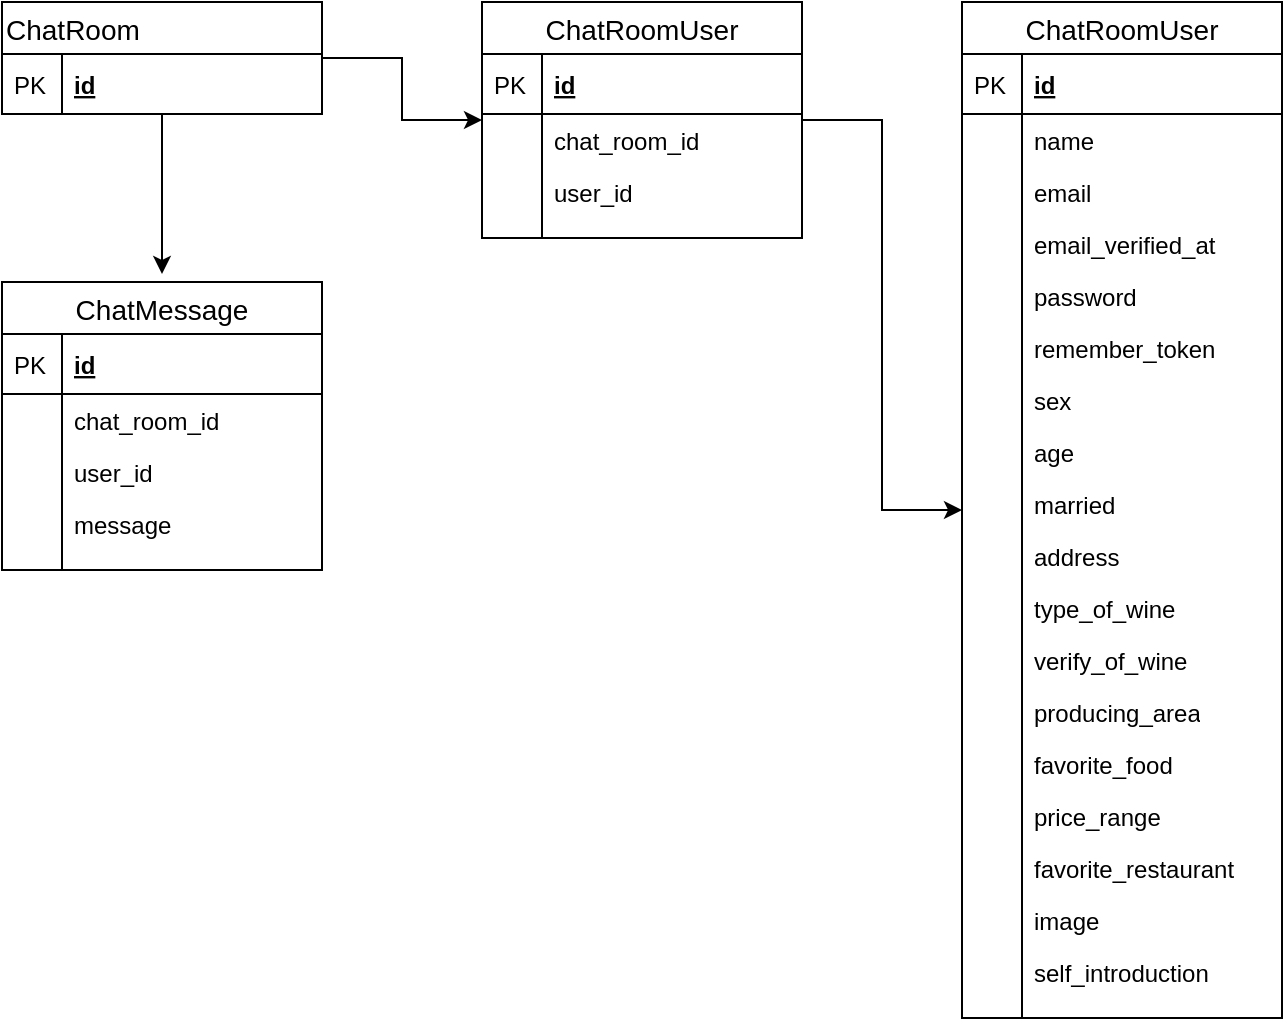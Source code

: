 <mxfile version="13.6.9" pages="3">
    <diagram id="Dv6Na3_pu5ql1sofWzZt" name="ページ2">
        <mxGraphModel dx="888" dy="679" grid="1" gridSize="10" guides="1" tooltips="1" connect="1" arrows="1" fold="1" page="1" pageScale="1" pageWidth="827" pageHeight="1169" math="0" shadow="0">
            <root>
                <object label="" id="soMPMjeFO8iYOtazvnzb-0">
                    <mxCell/>
                </object>
                <mxCell id="soMPMjeFO8iYOtazvnzb-1" parent="soMPMjeFO8iYOtazvnzb-0"/>
                <mxCell id="cULuwETFFTXNt1SMO3lj-26" value="" style="edgeStyle=orthogonalEdgeStyle;rounded=0;orthogonalLoop=1;jettySize=auto;html=1;fontColor=#000000;" parent="soMPMjeFO8iYOtazvnzb-1" source="cULuwETFFTXNt1SMO3lj-4" target="cULuwETFFTXNt1SMO3lj-15" edge="1">
                    <mxGeometry relative="1" as="geometry"/>
                </mxCell>
                <mxCell id="cULuwETFFTXNt1SMO3lj-57" value="" style="edgeStyle=orthogonalEdgeStyle;rounded=0;orthogonalLoop=1;jettySize=auto;html=1;fontColor=none;" parent="soMPMjeFO8iYOtazvnzb-1" source="cULuwETFFTXNt1SMO3lj-4" edge="1">
                    <mxGeometry relative="1" as="geometry">
                        <mxPoint x="170" y="206" as="targetPoint"/>
                    </mxGeometry>
                </mxCell>
                <mxCell id="cULuwETFFTXNt1SMO3lj-4" value="ChatRoom" style="swimlane;fontStyle=0;childLayout=stackLayout;horizontal=1;startSize=26;horizontalStack=0;resizeParent=1;resizeParentMax=0;resizeLast=0;collapsible=1;marginBottom=0;align=left;fontSize=14;" parent="soMPMjeFO8iYOtazvnzb-1" vertex="1">
                    <mxGeometry x="90" y="70" width="160" height="56" as="geometry"/>
                </mxCell>
                <mxCell id="cULuwETFFTXNt1SMO3lj-5" value="id" style="shape=partialRectangle;top=0;left=0;right=0;bottom=1;align=left;verticalAlign=middle;fillColor=none;spacingLeft=34;spacingRight=4;overflow=hidden;rotatable=0;points=[[0,0.5],[1,0.5]];portConstraint=eastwest;dropTarget=0;fontStyle=5;fontSize=12;" parent="cULuwETFFTXNt1SMO3lj-4" vertex="1">
                    <mxGeometry y="26" width="160" height="30" as="geometry"/>
                </mxCell>
                <mxCell id="cULuwETFFTXNt1SMO3lj-6" value="PK" style="shape=partialRectangle;top=0;left=0;bottom=0;fillColor=none;align=left;verticalAlign=middle;spacingLeft=4;spacingRight=4;overflow=hidden;rotatable=0;points=[];portConstraint=eastwest;part=1;fontSize=12;" parent="cULuwETFFTXNt1SMO3lj-5" vertex="1" connectable="0">
                    <mxGeometry width="30" height="30" as="geometry"/>
                </mxCell>
                <mxCell id="cULuwETFFTXNt1SMO3lj-69" value="" style="edgeStyle=orthogonalEdgeStyle;rounded=0;orthogonalLoop=1;jettySize=auto;html=1;fontColor=#000000;" parent="soMPMjeFO8iYOtazvnzb-1" source="cULuwETFFTXNt1SMO3lj-15" target="cULuwETFFTXNt1SMO3lj-60" edge="1">
                    <mxGeometry relative="1" as="geometry"/>
                </mxCell>
                <mxCell id="cULuwETFFTXNt1SMO3lj-15" value="ChatRoomUser" style="swimlane;fontStyle=0;childLayout=stackLayout;horizontal=1;startSize=26;horizontalStack=0;resizeParent=1;resizeParentMax=0;resizeLast=0;collapsible=1;marginBottom=0;align=center;fontSize=14;" parent="soMPMjeFO8iYOtazvnzb-1" vertex="1">
                    <mxGeometry x="330" y="70" width="160" height="118" as="geometry"/>
                </mxCell>
                <mxCell id="cULuwETFFTXNt1SMO3lj-16" value="id" style="shape=partialRectangle;top=0;left=0;right=0;bottom=1;align=left;verticalAlign=middle;fillColor=none;spacingLeft=34;spacingRight=4;overflow=hidden;rotatable=0;points=[[0,0.5],[1,0.5]];portConstraint=eastwest;dropTarget=0;fontStyle=5;fontSize=12;" parent="cULuwETFFTXNt1SMO3lj-15" vertex="1">
                    <mxGeometry y="26" width="160" height="30" as="geometry"/>
                </mxCell>
                <mxCell id="cULuwETFFTXNt1SMO3lj-17" value="PK" style="shape=partialRectangle;top=0;left=0;bottom=0;fillColor=none;align=left;verticalAlign=middle;spacingLeft=4;spacingRight=4;overflow=hidden;rotatable=0;points=[];portConstraint=eastwest;part=1;fontSize=12;" parent="cULuwETFFTXNt1SMO3lj-16" vertex="1" connectable="0">
                    <mxGeometry width="30" height="30" as="geometry"/>
                </mxCell>
                <mxCell id="cULuwETFFTXNt1SMO3lj-18" value="chat_room_id" style="shape=partialRectangle;top=0;left=0;right=0;bottom=0;align=left;verticalAlign=top;fillColor=none;spacingLeft=34;spacingRight=4;overflow=hidden;rotatable=0;points=[[0,0.5],[1,0.5]];portConstraint=eastwest;dropTarget=0;fontSize=12;" parent="cULuwETFFTXNt1SMO3lj-15" vertex="1">
                    <mxGeometry y="56" width="160" height="26" as="geometry"/>
                </mxCell>
                <mxCell id="cULuwETFFTXNt1SMO3lj-19" value="" style="shape=partialRectangle;top=0;left=0;bottom=0;fillColor=none;align=left;verticalAlign=top;spacingLeft=4;spacingRight=4;overflow=hidden;rotatable=0;points=[];portConstraint=eastwest;part=1;fontSize=12;" parent="cULuwETFFTXNt1SMO3lj-18" vertex="1" connectable="0">
                    <mxGeometry width="30" height="26" as="geometry"/>
                </mxCell>
                <mxCell id="cULuwETFFTXNt1SMO3lj-22" value="user_id" style="shape=partialRectangle;top=0;left=0;right=0;bottom=0;align=left;verticalAlign=top;fillColor=none;spacingLeft=34;spacingRight=4;overflow=hidden;rotatable=0;points=[[0,0.5],[1,0.5]];portConstraint=eastwest;dropTarget=0;fontSize=12;" parent="cULuwETFFTXNt1SMO3lj-15" vertex="1">
                    <mxGeometry y="82" width="160" height="26" as="geometry"/>
                </mxCell>
                <mxCell id="cULuwETFFTXNt1SMO3lj-23" value="" style="shape=partialRectangle;top=0;left=0;bottom=0;fillColor=none;align=left;verticalAlign=top;spacingLeft=4;spacingRight=4;overflow=hidden;rotatable=0;points=[];portConstraint=eastwest;part=1;fontSize=12;" parent="cULuwETFFTXNt1SMO3lj-22" vertex="1" connectable="0">
                    <mxGeometry width="30" height="26" as="geometry"/>
                </mxCell>
                <mxCell id="cULuwETFFTXNt1SMO3lj-24" value="" style="shape=partialRectangle;top=0;left=0;right=0;bottom=0;align=left;verticalAlign=top;fillColor=none;spacingLeft=34;spacingRight=4;overflow=hidden;rotatable=0;points=[[0,0.5],[1,0.5]];portConstraint=eastwest;dropTarget=0;fontSize=12;" parent="cULuwETFFTXNt1SMO3lj-15" vertex="1">
                    <mxGeometry y="108" width="160" height="10" as="geometry"/>
                </mxCell>
                <mxCell id="cULuwETFFTXNt1SMO3lj-25" value="" style="shape=partialRectangle;top=0;left=0;bottom=0;fillColor=none;align=left;verticalAlign=top;spacingLeft=4;spacingRight=4;overflow=hidden;rotatable=0;points=[];portConstraint=eastwest;part=1;fontSize=12;" parent="cULuwETFFTXNt1SMO3lj-24" vertex="1" connectable="0">
                    <mxGeometry width="30" height="10" as="geometry"/>
                </mxCell>
                <object label="ChatRoomUser" email="asa" id="cULuwETFFTXNt1SMO3lj-60">
                    <mxCell style="swimlane;fontStyle=0;childLayout=stackLayout;horizontal=1;startSize=26;horizontalStack=0;resizeParent=1;resizeParentMax=0;resizeLast=0;collapsible=1;marginBottom=0;align=center;fontSize=14;" parent="soMPMjeFO8iYOtazvnzb-1" vertex="1">
                        <mxGeometry x="570" y="70" width="160" height="508" as="geometry"/>
                    </mxCell>
                </object>
                <mxCell id="cULuwETFFTXNt1SMO3lj-61" value="id" style="shape=partialRectangle;top=0;left=0;right=0;bottom=1;align=left;verticalAlign=middle;fillColor=none;spacingLeft=34;spacingRight=4;overflow=hidden;rotatable=0;points=[[0,0.5],[1,0.5]];portConstraint=eastwest;dropTarget=0;fontStyle=5;fontSize=12;" parent="cULuwETFFTXNt1SMO3lj-60" vertex="1">
                    <mxGeometry y="26" width="160" height="30" as="geometry"/>
                </mxCell>
                <mxCell id="cULuwETFFTXNt1SMO3lj-62" value="PK" style="shape=partialRectangle;top=0;left=0;bottom=0;fillColor=none;align=left;verticalAlign=middle;spacingLeft=4;spacingRight=4;overflow=hidden;rotatable=0;points=[];portConstraint=eastwest;part=1;fontSize=12;" parent="cULuwETFFTXNt1SMO3lj-61" vertex="1" connectable="0">
                    <mxGeometry width="30" height="30" as="geometry"/>
                </mxCell>
                <mxCell id="cULuwETFFTXNt1SMO3lj-63" value="name" style="shape=partialRectangle;top=0;left=0;right=0;bottom=0;align=left;verticalAlign=top;fillColor=none;spacingLeft=34;spacingRight=4;overflow=hidden;rotatable=0;points=[[0,0.5],[1,0.5]];portConstraint=eastwest;dropTarget=0;fontSize=12;" parent="cULuwETFFTXNt1SMO3lj-60" vertex="1">
                    <mxGeometry y="56" width="160" height="26" as="geometry"/>
                </mxCell>
                <mxCell id="cULuwETFFTXNt1SMO3lj-64" value="" style="shape=partialRectangle;top=0;left=0;bottom=0;fillColor=none;align=left;verticalAlign=top;spacingLeft=4;spacingRight=4;overflow=hidden;rotatable=0;points=[];portConstraint=eastwest;part=1;fontSize=12;" parent="cULuwETFFTXNt1SMO3lj-63" vertex="1" connectable="0">
                    <mxGeometry width="30" height="26" as="geometry"/>
                </mxCell>
                <mxCell id="cULuwETFFTXNt1SMO3lj-65" value="email" style="shape=partialRectangle;top=0;left=0;right=0;bottom=0;align=left;verticalAlign=top;fillColor=none;spacingLeft=34;spacingRight=4;overflow=hidden;rotatable=0;points=[[0,0.5],[1,0.5]];portConstraint=eastwest;dropTarget=0;fontSize=12;html=1;" parent="cULuwETFFTXNt1SMO3lj-60" vertex="1">
                    <mxGeometry y="82" width="160" height="26" as="geometry"/>
                </mxCell>
                <mxCell id="cULuwETFFTXNt1SMO3lj-66" value="" style="shape=partialRectangle;top=0;left=0;bottom=0;fillColor=none;align=left;verticalAlign=top;spacingLeft=4;spacingRight=4;overflow=hidden;rotatable=0;points=[];portConstraint=eastwest;part=1;fontSize=12;" parent="cULuwETFFTXNt1SMO3lj-65" vertex="1" connectable="0">
                    <mxGeometry width="30" height="26" as="geometry"/>
                </mxCell>
                <mxCell id="cULuwETFFTXNt1SMO3lj-96" value="email_verified_at" style="shape=partialRectangle;top=0;left=0;right=0;bottom=0;align=left;verticalAlign=top;fillColor=none;spacingLeft=34;spacingRight=4;overflow=hidden;rotatable=0;points=[[0,0.5],[1,0.5]];portConstraint=eastwest;dropTarget=0;fontSize=12;html=1;" parent="cULuwETFFTXNt1SMO3lj-60" vertex="1">
                    <mxGeometry y="108" width="160" height="26" as="geometry"/>
                </mxCell>
                <mxCell id="cULuwETFFTXNt1SMO3lj-97" value="" style="shape=partialRectangle;top=0;left=0;bottom=0;fillColor=none;align=left;verticalAlign=top;spacingLeft=4;spacingRight=4;overflow=hidden;rotatable=0;points=[];portConstraint=eastwest;part=1;fontSize=12;" parent="cULuwETFFTXNt1SMO3lj-96" vertex="1" connectable="0">
                    <mxGeometry width="30" height="26" as="geometry"/>
                </mxCell>
                <mxCell id="cULuwETFFTXNt1SMO3lj-98" value="password" style="shape=partialRectangle;top=0;left=0;right=0;bottom=0;align=left;verticalAlign=top;fillColor=none;spacingLeft=34;spacingRight=4;overflow=hidden;rotatable=0;points=[[0,0.5],[1,0.5]];portConstraint=eastwest;dropTarget=0;fontSize=12;html=1;" parent="cULuwETFFTXNt1SMO3lj-60" vertex="1">
                    <mxGeometry y="134" width="160" height="26" as="geometry"/>
                </mxCell>
                <mxCell id="cULuwETFFTXNt1SMO3lj-99" value="" style="shape=partialRectangle;top=0;left=0;bottom=0;fillColor=none;align=left;verticalAlign=top;spacingLeft=4;spacingRight=4;overflow=hidden;rotatable=0;points=[];portConstraint=eastwest;part=1;fontSize=12;" parent="cULuwETFFTXNt1SMO3lj-98" vertex="1" connectable="0">
                    <mxGeometry width="30" height="26" as="geometry"/>
                </mxCell>
                <mxCell id="cULuwETFFTXNt1SMO3lj-100" value="remember_token" style="shape=partialRectangle;top=0;left=0;right=0;bottom=0;align=left;verticalAlign=top;fillColor=none;spacingLeft=34;spacingRight=4;overflow=hidden;rotatable=0;points=[[0,0.5],[1,0.5]];portConstraint=eastwest;dropTarget=0;fontSize=12;html=1;" parent="cULuwETFFTXNt1SMO3lj-60" vertex="1">
                    <mxGeometry y="160" width="160" height="26" as="geometry"/>
                </mxCell>
                <mxCell id="cULuwETFFTXNt1SMO3lj-101" value="" style="shape=partialRectangle;top=0;left=0;bottom=0;fillColor=none;align=left;verticalAlign=top;spacingLeft=4;spacingRight=4;overflow=hidden;rotatable=0;points=[];portConstraint=eastwest;part=1;fontSize=12;" parent="cULuwETFFTXNt1SMO3lj-100" vertex="1" connectable="0">
                    <mxGeometry width="30" height="26" as="geometry"/>
                </mxCell>
                <mxCell id="cULuwETFFTXNt1SMO3lj-102" value="sex" style="shape=partialRectangle;top=0;left=0;right=0;bottom=0;align=left;verticalAlign=top;fillColor=none;spacingLeft=34;spacingRight=4;overflow=hidden;rotatable=0;points=[[0,0.5],[1,0.5]];portConstraint=eastwest;dropTarget=0;fontSize=12;html=1;" parent="cULuwETFFTXNt1SMO3lj-60" vertex="1">
                    <mxGeometry y="186" width="160" height="26" as="geometry"/>
                </mxCell>
                <mxCell id="cULuwETFFTXNt1SMO3lj-103" value="" style="shape=partialRectangle;top=0;left=0;bottom=0;fillColor=none;align=left;verticalAlign=top;spacingLeft=4;spacingRight=4;overflow=hidden;rotatable=0;points=[];portConstraint=eastwest;part=1;fontSize=12;" parent="cULuwETFFTXNt1SMO3lj-102" vertex="1" connectable="0">
                    <mxGeometry width="30" height="26" as="geometry"/>
                </mxCell>
                <mxCell id="cULuwETFFTXNt1SMO3lj-104" value="age" style="shape=partialRectangle;top=0;left=0;right=0;bottom=0;align=left;verticalAlign=top;fillColor=none;spacingLeft=34;spacingRight=4;overflow=hidden;rotatable=0;points=[[0,0.5],[1,0.5]];portConstraint=eastwest;dropTarget=0;fontSize=12;html=1;" parent="cULuwETFFTXNt1SMO3lj-60" vertex="1">
                    <mxGeometry y="212" width="160" height="26" as="geometry"/>
                </mxCell>
                <mxCell id="cULuwETFFTXNt1SMO3lj-105" value="" style="shape=partialRectangle;top=0;left=0;bottom=0;fillColor=none;align=left;verticalAlign=top;spacingLeft=4;spacingRight=4;overflow=hidden;rotatable=0;points=[];portConstraint=eastwest;part=1;fontSize=12;" parent="cULuwETFFTXNt1SMO3lj-104" vertex="1" connectable="0">
                    <mxGeometry width="30" height="26" as="geometry"/>
                </mxCell>
                <mxCell id="cULuwETFFTXNt1SMO3lj-106" value="married" style="shape=partialRectangle;top=0;left=0;right=0;bottom=0;align=left;verticalAlign=top;fillColor=none;spacingLeft=34;spacingRight=4;overflow=hidden;rotatable=0;points=[[0,0.5],[1,0.5]];portConstraint=eastwest;dropTarget=0;fontSize=12;html=1;" parent="cULuwETFFTXNt1SMO3lj-60" vertex="1">
                    <mxGeometry y="238" width="160" height="26" as="geometry"/>
                </mxCell>
                <mxCell id="cULuwETFFTXNt1SMO3lj-107" value="" style="shape=partialRectangle;top=0;left=0;bottom=0;fillColor=none;align=left;verticalAlign=top;spacingLeft=4;spacingRight=4;overflow=hidden;rotatable=0;points=[];portConstraint=eastwest;part=1;fontSize=12;" parent="cULuwETFFTXNt1SMO3lj-106" vertex="1" connectable="0">
                    <mxGeometry width="30" height="26" as="geometry"/>
                </mxCell>
                <mxCell id="cULuwETFFTXNt1SMO3lj-108" value="address" style="shape=partialRectangle;top=0;left=0;right=0;bottom=0;align=left;verticalAlign=top;fillColor=none;spacingLeft=34;spacingRight=4;overflow=hidden;rotatable=0;points=[[0,0.5],[1,0.5]];portConstraint=eastwest;dropTarget=0;fontSize=12;html=1;" parent="cULuwETFFTXNt1SMO3lj-60" vertex="1">
                    <mxGeometry y="264" width="160" height="26" as="geometry"/>
                </mxCell>
                <mxCell id="cULuwETFFTXNt1SMO3lj-109" value="" style="shape=partialRectangle;top=0;left=0;bottom=0;fillColor=none;align=left;verticalAlign=top;spacingLeft=4;spacingRight=4;overflow=hidden;rotatable=0;points=[];portConstraint=eastwest;part=1;fontSize=12;" parent="cULuwETFFTXNt1SMO3lj-108" vertex="1" connectable="0">
                    <mxGeometry width="30" height="26" as="geometry"/>
                </mxCell>
                <mxCell id="cULuwETFFTXNt1SMO3lj-110" value="type_of_wine" style="shape=partialRectangle;top=0;left=0;right=0;bottom=0;align=left;verticalAlign=top;fillColor=none;spacingLeft=34;spacingRight=4;overflow=hidden;rotatable=0;points=[[0,0.5],[1,0.5]];portConstraint=eastwest;dropTarget=0;fontSize=12;html=1;" parent="cULuwETFFTXNt1SMO3lj-60" vertex="1">
                    <mxGeometry y="290" width="160" height="26" as="geometry"/>
                </mxCell>
                <mxCell id="cULuwETFFTXNt1SMO3lj-111" value="" style="shape=partialRectangle;top=0;left=0;bottom=0;fillColor=none;align=left;verticalAlign=top;spacingLeft=4;spacingRight=4;overflow=hidden;rotatable=0;points=[];portConstraint=eastwest;part=1;fontSize=12;" parent="cULuwETFFTXNt1SMO3lj-110" vertex="1" connectable="0">
                    <mxGeometry width="30" height="26" as="geometry"/>
                </mxCell>
                <mxCell id="cULuwETFFTXNt1SMO3lj-112" value="verify_of_wine" style="shape=partialRectangle;top=0;left=0;right=0;bottom=0;align=left;verticalAlign=top;fillColor=none;spacingLeft=34;spacingRight=4;overflow=hidden;rotatable=0;points=[[0,0.5],[1,0.5]];portConstraint=eastwest;dropTarget=0;fontSize=12;html=1;" parent="cULuwETFFTXNt1SMO3lj-60" vertex="1">
                    <mxGeometry y="316" width="160" height="26" as="geometry"/>
                </mxCell>
                <mxCell id="cULuwETFFTXNt1SMO3lj-113" value="" style="shape=partialRectangle;top=0;left=0;bottom=0;fillColor=none;align=left;verticalAlign=top;spacingLeft=4;spacingRight=4;overflow=hidden;rotatable=0;points=[];portConstraint=eastwest;part=1;fontSize=12;" parent="cULuwETFFTXNt1SMO3lj-112" vertex="1" connectable="0">
                    <mxGeometry width="30" height="26" as="geometry"/>
                </mxCell>
                <mxCell id="cULuwETFFTXNt1SMO3lj-114" value="producing_area" style="shape=partialRectangle;top=0;left=0;right=0;bottom=0;align=left;verticalAlign=top;fillColor=none;spacingLeft=34;spacingRight=4;overflow=hidden;rotatable=0;points=[[0,0.5],[1,0.5]];portConstraint=eastwest;dropTarget=0;fontSize=12;html=1;" parent="cULuwETFFTXNt1SMO3lj-60" vertex="1">
                    <mxGeometry y="342" width="160" height="26" as="geometry"/>
                </mxCell>
                <mxCell id="cULuwETFFTXNt1SMO3lj-115" value="" style="shape=partialRectangle;top=0;left=0;bottom=0;fillColor=none;align=left;verticalAlign=top;spacingLeft=4;spacingRight=4;overflow=hidden;rotatable=0;points=[];portConstraint=eastwest;part=1;fontSize=12;" parent="cULuwETFFTXNt1SMO3lj-114" vertex="1" connectable="0">
                    <mxGeometry width="30" height="26" as="geometry"/>
                </mxCell>
                <mxCell id="cULuwETFFTXNt1SMO3lj-116" value="favorite_food" style="shape=partialRectangle;top=0;left=0;right=0;bottom=0;align=left;verticalAlign=top;fillColor=none;spacingLeft=34;spacingRight=4;overflow=hidden;rotatable=0;points=[[0,0.5],[1,0.5]];portConstraint=eastwest;dropTarget=0;fontSize=12;html=1;" parent="cULuwETFFTXNt1SMO3lj-60" vertex="1">
                    <mxGeometry y="368" width="160" height="26" as="geometry"/>
                </mxCell>
                <mxCell id="cULuwETFFTXNt1SMO3lj-117" value="" style="shape=partialRectangle;top=0;left=0;bottom=0;fillColor=none;align=left;verticalAlign=top;spacingLeft=4;spacingRight=4;overflow=hidden;rotatable=0;points=[];portConstraint=eastwest;part=1;fontSize=12;" parent="cULuwETFFTXNt1SMO3lj-116" vertex="1" connectable="0">
                    <mxGeometry width="30" height="26" as="geometry"/>
                </mxCell>
                <mxCell id="cULuwETFFTXNt1SMO3lj-118" value="price_range" style="shape=partialRectangle;top=0;left=0;right=0;bottom=0;align=left;verticalAlign=top;fillColor=none;spacingLeft=34;spacingRight=4;overflow=hidden;rotatable=0;points=[[0,0.5],[1,0.5]];portConstraint=eastwest;dropTarget=0;fontSize=12;html=1;" parent="cULuwETFFTXNt1SMO3lj-60" vertex="1">
                    <mxGeometry y="394" width="160" height="26" as="geometry"/>
                </mxCell>
                <mxCell id="cULuwETFFTXNt1SMO3lj-119" value="" style="shape=partialRectangle;top=0;left=0;bottom=0;fillColor=none;align=left;verticalAlign=top;spacingLeft=4;spacingRight=4;overflow=hidden;rotatable=0;points=[];portConstraint=eastwest;part=1;fontSize=12;" parent="cULuwETFFTXNt1SMO3lj-118" vertex="1" connectable="0">
                    <mxGeometry width="30" height="26" as="geometry"/>
                </mxCell>
                <mxCell id="cULuwETFFTXNt1SMO3lj-120" value="favorite_restaurant" style="shape=partialRectangle;top=0;left=0;right=0;bottom=0;align=left;verticalAlign=top;fillColor=none;spacingLeft=34;spacingRight=4;overflow=hidden;rotatable=0;points=[[0,0.5],[1,0.5]];portConstraint=eastwest;dropTarget=0;fontSize=12;html=1;" parent="cULuwETFFTXNt1SMO3lj-60" vertex="1">
                    <mxGeometry y="420" width="160" height="26" as="geometry"/>
                </mxCell>
                <mxCell id="cULuwETFFTXNt1SMO3lj-121" value="" style="shape=partialRectangle;top=0;left=0;bottom=0;fillColor=none;align=left;verticalAlign=top;spacingLeft=4;spacingRight=4;overflow=hidden;rotatable=0;points=[];portConstraint=eastwest;part=1;fontSize=12;" parent="cULuwETFFTXNt1SMO3lj-120" vertex="1" connectable="0">
                    <mxGeometry width="30" height="26" as="geometry"/>
                </mxCell>
                <mxCell id="cULuwETFFTXNt1SMO3lj-122" value="image" style="shape=partialRectangle;top=0;left=0;right=0;bottom=0;align=left;verticalAlign=top;fillColor=none;spacingLeft=34;spacingRight=4;overflow=hidden;rotatable=0;points=[[0,0.5],[1,0.5]];portConstraint=eastwest;dropTarget=0;fontSize=12;html=1;" parent="cULuwETFFTXNt1SMO3lj-60" vertex="1">
                    <mxGeometry y="446" width="160" height="26" as="geometry"/>
                </mxCell>
                <mxCell id="cULuwETFFTXNt1SMO3lj-123" value="" style="shape=partialRectangle;top=0;left=0;bottom=0;fillColor=none;align=left;verticalAlign=top;spacingLeft=4;spacingRight=4;overflow=hidden;rotatable=0;points=[];portConstraint=eastwest;part=1;fontSize=12;" parent="cULuwETFFTXNt1SMO3lj-122" vertex="1" connectable="0">
                    <mxGeometry width="30" height="26" as="geometry"/>
                </mxCell>
                <mxCell id="cULuwETFFTXNt1SMO3lj-132" value="self_introduction" style="shape=partialRectangle;top=0;left=0;right=0;bottom=0;align=left;verticalAlign=top;fillColor=none;spacingLeft=34;spacingRight=4;overflow=hidden;rotatable=0;points=[[0,0.5],[1,0.5]];portConstraint=eastwest;dropTarget=0;fontSize=12;html=1;" parent="cULuwETFFTXNt1SMO3lj-60" vertex="1">
                    <mxGeometry y="472" width="160" height="26" as="geometry"/>
                </mxCell>
                <mxCell id="cULuwETFFTXNt1SMO3lj-133" value="" style="shape=partialRectangle;top=0;left=0;bottom=0;fillColor=none;align=left;verticalAlign=top;spacingLeft=4;spacingRight=4;overflow=hidden;rotatable=0;points=[];portConstraint=eastwest;part=1;fontSize=12;" parent="cULuwETFFTXNt1SMO3lj-132" vertex="1" connectable="0">
                    <mxGeometry width="30" height="26" as="geometry"/>
                </mxCell>
                <mxCell id="cULuwETFFTXNt1SMO3lj-67" value="" style="shape=partialRectangle;top=0;left=0;right=0;bottom=0;align=left;verticalAlign=top;fillColor=none;spacingLeft=34;spacingRight=4;overflow=hidden;rotatable=0;points=[[0,0.5],[1,0.5]];portConstraint=eastwest;dropTarget=0;fontSize=12;" parent="cULuwETFFTXNt1SMO3lj-60" vertex="1">
                    <mxGeometry y="498" width="160" height="10" as="geometry"/>
                </mxCell>
                <mxCell id="cULuwETFFTXNt1SMO3lj-68" value="" style="shape=partialRectangle;top=0;left=0;bottom=0;fillColor=none;align=left;verticalAlign=top;spacingLeft=4;spacingRight=4;overflow=hidden;rotatable=0;points=[];portConstraint=eastwest;part=1;fontSize=12;" parent="cULuwETFFTXNt1SMO3lj-67" vertex="1" connectable="0">
                    <mxGeometry width="30" height="10" as="geometry"/>
                </mxCell>
                <mxCell id="cULuwETFFTXNt1SMO3lj-92" value="ChatMessage" style="swimlane;fontStyle=0;childLayout=stackLayout;horizontal=1;startSize=26;horizontalStack=0;resizeParent=1;resizeParentMax=0;resizeLast=0;collapsible=1;marginBottom=0;align=center;fontSize=14;" parent="soMPMjeFO8iYOtazvnzb-1" vertex="1">
                    <mxGeometry x="90" y="210" width="160" height="144" as="geometry"/>
                </mxCell>
                <mxCell id="cULuwETFFTXNt1SMO3lj-93" value="id" style="shape=partialRectangle;top=0;left=0;right=0;bottom=1;align=left;verticalAlign=middle;fillColor=none;spacingLeft=34;spacingRight=4;overflow=hidden;rotatable=0;points=[[0,0.5],[1,0.5]];portConstraint=eastwest;dropTarget=0;fontStyle=5;fontSize=12;" parent="cULuwETFFTXNt1SMO3lj-92" vertex="1">
                    <mxGeometry y="26" width="160" height="30" as="geometry"/>
                </mxCell>
                <mxCell id="cULuwETFFTXNt1SMO3lj-94" value="PK" style="shape=partialRectangle;top=0;left=0;bottom=0;fillColor=none;align=left;verticalAlign=middle;spacingLeft=4;spacingRight=4;overflow=hidden;rotatable=0;points=[];portConstraint=eastwest;part=1;fontSize=12;" parent="cULuwETFFTXNt1SMO3lj-93" vertex="1" connectable="0">
                    <mxGeometry width="30" height="30" as="geometry"/>
                </mxCell>
                <mxCell id="cULuwETFFTXNt1SMO3lj-95" value="chat_room_id" style="shape=partialRectangle;top=0;left=0;right=0;bottom=0;align=left;verticalAlign=top;fillColor=none;spacingLeft=34;spacingRight=4;overflow=hidden;rotatable=0;points=[[0,0.5],[1,0.5]];portConstraint=eastwest;dropTarget=0;fontSize=12;" parent="cULuwETFFTXNt1SMO3lj-92" vertex="1">
                    <mxGeometry y="56" width="160" height="26" as="geometry"/>
                </mxCell>
                <mxCell id="cULuwETFFTXNt1SMO3lj-124" value="" style="shape=partialRectangle;top=0;left=0;bottom=0;fillColor=none;align=left;verticalAlign=top;spacingLeft=4;spacingRight=4;overflow=hidden;rotatable=0;points=[];portConstraint=eastwest;part=1;fontSize=12;" parent="cULuwETFFTXNt1SMO3lj-95" vertex="1" connectable="0">
                    <mxGeometry width="30" height="26" as="geometry"/>
                </mxCell>
                <mxCell id="cULuwETFFTXNt1SMO3lj-125" value="user_id" style="shape=partialRectangle;top=0;left=0;right=0;bottom=0;align=left;verticalAlign=top;fillColor=none;spacingLeft=34;spacingRight=4;overflow=hidden;rotatable=0;points=[[0,0.5],[1,0.5]];portConstraint=eastwest;dropTarget=0;fontSize=12;" parent="cULuwETFFTXNt1SMO3lj-92" vertex="1">
                    <mxGeometry y="82" width="160" height="26" as="geometry"/>
                </mxCell>
                <mxCell id="cULuwETFFTXNt1SMO3lj-126" value="" style="shape=partialRectangle;top=0;left=0;bottom=0;fillColor=none;align=left;verticalAlign=top;spacingLeft=4;spacingRight=4;overflow=hidden;rotatable=0;points=[];portConstraint=eastwest;part=1;fontSize=12;" parent="cULuwETFFTXNt1SMO3lj-125" vertex="1" connectable="0">
                    <mxGeometry width="30" height="26" as="geometry"/>
                </mxCell>
                <mxCell id="cULuwETFFTXNt1SMO3lj-129" value="message" style="shape=partialRectangle;top=0;left=0;right=0;bottom=0;align=left;verticalAlign=top;fillColor=none;spacingLeft=34;spacingRight=4;overflow=hidden;rotatable=0;points=[[0,0.5],[1,0.5]];portConstraint=eastwest;dropTarget=0;fontSize=12;" parent="cULuwETFFTXNt1SMO3lj-92" vertex="1">
                    <mxGeometry y="108" width="160" height="26" as="geometry"/>
                </mxCell>
                <mxCell id="cULuwETFFTXNt1SMO3lj-130" value="" style="shape=partialRectangle;top=0;left=0;bottom=0;fillColor=none;align=left;verticalAlign=top;spacingLeft=4;spacingRight=4;overflow=hidden;rotatable=0;points=[];portConstraint=eastwest;part=1;fontSize=12;" parent="cULuwETFFTXNt1SMO3lj-129" vertex="1" connectable="0">
                    <mxGeometry width="30" height="26" as="geometry"/>
                </mxCell>
                <mxCell id="cULuwETFFTXNt1SMO3lj-127" value="" style="shape=partialRectangle;top=0;left=0;right=0;bottom=0;align=left;verticalAlign=top;fillColor=none;spacingLeft=34;spacingRight=4;overflow=hidden;rotatable=0;points=[[0,0.5],[1,0.5]];portConstraint=eastwest;dropTarget=0;fontSize=12;" parent="cULuwETFFTXNt1SMO3lj-92" vertex="1">
                    <mxGeometry y="134" width="160" height="10" as="geometry"/>
                </mxCell>
                <mxCell id="cULuwETFFTXNt1SMO3lj-128" value="" style="shape=partialRectangle;top=0;left=0;bottom=0;fillColor=none;align=left;verticalAlign=top;spacingLeft=4;spacingRight=4;overflow=hidden;rotatable=0;points=[];portConstraint=eastwest;part=1;fontSize=12;" parent="cULuwETFFTXNt1SMO3lj-127" vertex="1" connectable="0">
                    <mxGeometry width="30" height="10" as="geometry"/>
                </mxCell>
            </root>
        </mxGraphModel>
    </diagram>
    <diagram name="完成版" id="Zb4lNUUOGCRz7uKAgNiX">
        <mxGraphModel dx="888" dy="679" grid="1" gridSize="10" guides="1" tooltips="1" connect="1" arrows="1" fold="1" page="1" pageScale="1" pageWidth="827" pageHeight="1169" math="0" shadow="0">
            <root>
                <object label="" id="IhYZGLJaO9-SFZAeyiHC-0">
                    <mxCell/>
                </object>
                <mxCell id="IhYZGLJaO9-SFZAeyiHC-1" parent="IhYZGLJaO9-SFZAeyiHC-0"/>
                <mxCell id="IhYZGLJaO9-SFZAeyiHC-4" value="ChatRoom" style="swimlane;fontStyle=0;childLayout=stackLayout;horizontal=1;startSize=26;horizontalStack=0;resizeParent=1;resizeParentMax=0;resizeLast=0;collapsible=1;marginBottom=0;align=left;fontSize=14;" parent="IhYZGLJaO9-SFZAeyiHC-1" vertex="1">
                    <mxGeometry x="90" y="70" width="160" height="56" as="geometry"/>
                </mxCell>
                <mxCell id="IhYZGLJaO9-SFZAeyiHC-5" value="id" style="shape=partialRectangle;top=0;left=0;right=0;bottom=1;align=left;verticalAlign=middle;fillColor=none;spacingLeft=34;spacingRight=4;overflow=hidden;rotatable=0;points=[[0,0.5],[1,0.5]];portConstraint=eastwest;dropTarget=0;fontStyle=5;fontSize=12;" parent="IhYZGLJaO9-SFZAeyiHC-4" vertex="1">
                    <mxGeometry y="26" width="160" height="30" as="geometry"/>
                </mxCell>
                <mxCell id="IhYZGLJaO9-SFZAeyiHC-6" value="PK" style="shape=partialRectangle;top=0;left=0;bottom=0;fillColor=none;align=left;verticalAlign=middle;spacingLeft=4;spacingRight=4;overflow=hidden;rotatable=0;points=[];portConstraint=eastwest;part=1;fontSize=12;" parent="IhYZGLJaO9-SFZAeyiHC-5" vertex="1" connectable="0">
                    <mxGeometry width="30" height="30" as="geometry"/>
                </mxCell>
                <mxCell id="IhYZGLJaO9-SFZAeyiHC-79" value="Like" style="swimlane;fontStyle=0;childLayout=stackLayout;horizontal=1;startSize=26;horizontalStack=0;resizeParent=1;resizeParentMax=0;resizeLast=0;collapsible=1;marginBottom=0;align=center;fontSize=14;" parent="IhYZGLJaO9-SFZAeyiHC-1" vertex="1">
                    <mxGeometry x="640" y="320" width="160" height="196" as="geometry"/>
                </mxCell>
                <mxCell id="IhYZGLJaO9-SFZAeyiHC-80" value="id" style="shape=partialRectangle;top=0;left=0;right=0;bottom=1;align=left;verticalAlign=middle;fillColor=none;spacingLeft=34;spacingRight=4;overflow=hidden;rotatable=0;points=[[0,0.5],[1,0.5]];portConstraint=eastwest;dropTarget=0;fontStyle=5;fontSize=12;" parent="IhYZGLJaO9-SFZAeyiHC-79" vertex="1">
                    <mxGeometry y="26" width="160" height="30" as="geometry"/>
                </mxCell>
                <mxCell id="IhYZGLJaO9-SFZAeyiHC-81" value="PK" style="shape=partialRectangle;top=0;left=0;bottom=0;fillColor=none;align=left;verticalAlign=middle;spacingLeft=4;spacingRight=4;overflow=hidden;rotatable=0;points=[];portConstraint=eastwest;part=1;fontSize=12;" parent="IhYZGLJaO9-SFZAeyiHC-80" vertex="1" connectable="0">
                    <mxGeometry width="30" height="30" as="geometry"/>
                </mxCell>
                <mxCell id="IhYZGLJaO9-SFZAeyiHC-82" value="to_user_id" style="shape=partialRectangle;top=0;left=0;right=0;bottom=0;align=left;verticalAlign=top;fillColor=none;spacingLeft=34;spacingRight=4;overflow=hidden;rotatable=0;points=[[0,0.5],[1,0.5]];portConstraint=eastwest;dropTarget=0;fontSize=12;" parent="IhYZGLJaO9-SFZAeyiHC-79" vertex="1">
                    <mxGeometry y="56" width="160" height="26" as="geometry"/>
                </mxCell>
                <mxCell id="IhYZGLJaO9-SFZAeyiHC-83" value="" style="shape=partialRectangle;top=0;left=0;bottom=0;fillColor=none;align=left;verticalAlign=top;spacingLeft=4;spacingRight=4;overflow=hidden;rotatable=0;points=[];portConstraint=eastwest;part=1;fontSize=12;" parent="IhYZGLJaO9-SFZAeyiHC-82" vertex="1" connectable="0">
                    <mxGeometry width="30" height="26" as="geometry"/>
                </mxCell>
                <mxCell id="IhYZGLJaO9-SFZAeyiHC-84" value="from_user_id" style="shape=partialRectangle;top=0;left=0;right=0;bottom=0;align=left;verticalAlign=top;fillColor=none;spacingLeft=34;spacingRight=4;overflow=hidden;rotatable=0;points=[[0,0.5],[1,0.5]];portConstraint=eastwest;dropTarget=0;fontSize=12;" parent="IhYZGLJaO9-SFZAeyiHC-79" vertex="1">
                    <mxGeometry y="82" width="160" height="26" as="geometry"/>
                </mxCell>
                <mxCell id="IhYZGLJaO9-SFZAeyiHC-85" value="" style="shape=partialRectangle;top=0;left=0;bottom=0;fillColor=none;align=left;verticalAlign=top;spacingLeft=4;spacingRight=4;overflow=hidden;rotatable=0;points=[];portConstraint=eastwest;part=1;fontSize=12;" parent="IhYZGLJaO9-SFZAeyiHC-84" vertex="1" connectable="0">
                    <mxGeometry width="30" height="26" as="geometry"/>
                </mxCell>
                <mxCell id="IhYZGLJaO9-SFZAeyiHC-88" value="status" style="shape=partialRectangle;top=0;left=0;right=0;bottom=0;align=left;verticalAlign=top;fillColor=none;spacingLeft=34;spacingRight=4;overflow=hidden;rotatable=0;points=[[0,0.5],[1,0.5]];portConstraint=eastwest;dropTarget=0;fontSize=12;" parent="IhYZGLJaO9-SFZAeyiHC-79" vertex="1">
                    <mxGeometry y="108" width="160" height="26" as="geometry"/>
                </mxCell>
                <mxCell id="IhYZGLJaO9-SFZAeyiHC-89" value="" style="shape=partialRectangle;top=0;left=0;bottom=0;fillColor=none;align=left;verticalAlign=top;spacingLeft=4;spacingRight=4;overflow=hidden;rotatable=0;points=[];portConstraint=eastwest;part=1;fontSize=12;" parent="IhYZGLJaO9-SFZAeyiHC-88" vertex="1" connectable="0">
                    <mxGeometry width="30" height="26" as="geometry"/>
                </mxCell>
                <mxCell id="IhYZGLJaO9-SFZAeyiHC-90" value="created_at" style="shape=partialRectangle;top=0;left=0;right=0;bottom=0;align=left;verticalAlign=top;fillColor=none;spacingLeft=34;spacingRight=4;overflow=hidden;rotatable=0;points=[[0,0.5],[1,0.5]];portConstraint=eastwest;dropTarget=0;fontSize=12;" parent="IhYZGLJaO9-SFZAeyiHC-79" vertex="1">
                    <mxGeometry y="134" width="160" height="26" as="geometry"/>
                </mxCell>
                <mxCell id="IhYZGLJaO9-SFZAeyiHC-91" value="" style="shape=partialRectangle;top=0;left=0;bottom=0;fillColor=none;align=left;verticalAlign=top;spacingLeft=4;spacingRight=4;overflow=hidden;rotatable=0;points=[];portConstraint=eastwest;part=1;fontSize=12;" parent="IhYZGLJaO9-SFZAeyiHC-90" vertex="1" connectable="0">
                    <mxGeometry width="30" height="26" as="geometry"/>
                </mxCell>
                <mxCell id="IhYZGLJaO9-SFZAeyiHC-92" value="updated_at" style="shape=partialRectangle;top=0;left=0;right=0;bottom=0;align=left;verticalAlign=top;fillColor=none;spacingLeft=34;spacingRight=4;overflow=hidden;rotatable=0;points=[[0,0.5],[1,0.5]];portConstraint=eastwest;dropTarget=0;fontSize=12;" parent="IhYZGLJaO9-SFZAeyiHC-79" vertex="1">
                    <mxGeometry y="160" width="160" height="26" as="geometry"/>
                </mxCell>
                <mxCell id="IhYZGLJaO9-SFZAeyiHC-93" value="" style="shape=partialRectangle;top=0;left=0;bottom=0;fillColor=none;align=left;verticalAlign=top;spacingLeft=4;spacingRight=4;overflow=hidden;rotatable=0;points=[];portConstraint=eastwest;part=1;fontSize=12;" parent="IhYZGLJaO9-SFZAeyiHC-92" vertex="1" connectable="0">
                    <mxGeometry width="30" height="26" as="geometry"/>
                </mxCell>
                <mxCell id="IhYZGLJaO9-SFZAeyiHC-86" value="" style="shape=partialRectangle;top=0;left=0;right=0;bottom=0;align=left;verticalAlign=top;fillColor=none;spacingLeft=34;spacingRight=4;overflow=hidden;rotatable=0;points=[[0,0.5],[1,0.5]];portConstraint=eastwest;dropTarget=0;fontSize=12;" parent="IhYZGLJaO9-SFZAeyiHC-79" vertex="1">
                    <mxGeometry y="186" width="160" height="10" as="geometry"/>
                </mxCell>
                <mxCell id="IhYZGLJaO9-SFZAeyiHC-87" value="" style="shape=partialRectangle;top=0;left=0;bottom=0;fillColor=none;align=left;verticalAlign=top;spacingLeft=4;spacingRight=4;overflow=hidden;rotatable=0;points=[];portConstraint=eastwest;part=1;fontSize=12;" parent="IhYZGLJaO9-SFZAeyiHC-86" vertex="1" connectable="0">
                    <mxGeometry width="30" height="10" as="geometry"/>
                </mxCell>
                <mxCell id="IhYZGLJaO9-SFZAeyiHC-56" value="ChatMessage" style="swimlane;fontStyle=0;childLayout=stackLayout;horizontal=1;startSize=26;horizontalStack=0;resizeParent=1;resizeParentMax=0;resizeLast=0;collapsible=1;marginBottom=0;align=center;fontSize=14;" parent="IhYZGLJaO9-SFZAeyiHC-1" vertex="1">
                    <mxGeometry x="380" y="70" width="160" height="144" as="geometry"/>
                </mxCell>
                <mxCell id="IhYZGLJaO9-SFZAeyiHC-57" value="id" style="shape=partialRectangle;top=0;left=0;right=0;bottom=1;align=left;verticalAlign=middle;fillColor=none;spacingLeft=34;spacingRight=4;overflow=hidden;rotatable=0;points=[[0,0.5],[1,0.5]];portConstraint=eastwest;dropTarget=0;fontStyle=5;fontSize=12;" parent="IhYZGLJaO9-SFZAeyiHC-56" vertex="1">
                    <mxGeometry y="26" width="160" height="30" as="geometry"/>
                </mxCell>
                <mxCell id="IhYZGLJaO9-SFZAeyiHC-58" value="PK" style="shape=partialRectangle;top=0;left=0;bottom=0;fillColor=none;align=left;verticalAlign=middle;spacingLeft=4;spacingRight=4;overflow=hidden;rotatable=0;points=[];portConstraint=eastwest;part=1;fontSize=12;" parent="IhYZGLJaO9-SFZAeyiHC-57" vertex="1" connectable="0">
                    <mxGeometry width="30" height="30" as="geometry"/>
                </mxCell>
                <mxCell id="IhYZGLJaO9-SFZAeyiHC-59" value="chat_room_id" style="shape=partialRectangle;top=0;left=0;right=0;bottom=0;align=left;verticalAlign=top;fillColor=none;spacingLeft=34;spacingRight=4;overflow=hidden;rotatable=0;points=[[0,0.5],[1,0.5]];portConstraint=eastwest;dropTarget=0;fontSize=12;" parent="IhYZGLJaO9-SFZAeyiHC-56" vertex="1">
                    <mxGeometry y="56" width="160" height="26" as="geometry"/>
                </mxCell>
                <mxCell id="IhYZGLJaO9-SFZAeyiHC-60" value="" style="shape=partialRectangle;top=0;left=0;bottom=0;fillColor=none;align=left;verticalAlign=top;spacingLeft=4;spacingRight=4;overflow=hidden;rotatable=0;points=[];portConstraint=eastwest;part=1;fontSize=12;" parent="IhYZGLJaO9-SFZAeyiHC-59" vertex="1" connectable="0">
                    <mxGeometry width="30" height="26" as="geometry"/>
                </mxCell>
                <mxCell id="IhYZGLJaO9-SFZAeyiHC-61" value="user_id" style="shape=partialRectangle;top=0;left=0;right=0;bottom=0;align=left;verticalAlign=top;fillColor=none;spacingLeft=34;spacingRight=4;overflow=hidden;rotatable=0;points=[[0,0.5],[1,0.5]];portConstraint=eastwest;dropTarget=0;fontSize=12;" parent="IhYZGLJaO9-SFZAeyiHC-56" vertex="1">
                    <mxGeometry y="82" width="160" height="26" as="geometry"/>
                </mxCell>
                <mxCell id="IhYZGLJaO9-SFZAeyiHC-62" value="" style="shape=partialRectangle;top=0;left=0;bottom=0;fillColor=none;align=left;verticalAlign=top;spacingLeft=4;spacingRight=4;overflow=hidden;rotatable=0;points=[];portConstraint=eastwest;part=1;fontSize=12;" parent="IhYZGLJaO9-SFZAeyiHC-61" vertex="1" connectable="0">
                    <mxGeometry width="30" height="26" as="geometry"/>
                </mxCell>
                <mxCell id="IhYZGLJaO9-SFZAeyiHC-63" value="message" style="shape=partialRectangle;top=0;left=0;right=0;bottom=0;align=left;verticalAlign=top;fillColor=none;spacingLeft=34;spacingRight=4;overflow=hidden;rotatable=0;points=[[0,0.5],[1,0.5]];portConstraint=eastwest;dropTarget=0;fontSize=12;" parent="IhYZGLJaO9-SFZAeyiHC-56" vertex="1">
                    <mxGeometry y="108" width="160" height="26" as="geometry"/>
                </mxCell>
                <mxCell id="IhYZGLJaO9-SFZAeyiHC-64" value="" style="shape=partialRectangle;top=0;left=0;bottom=0;fillColor=none;align=left;verticalAlign=top;spacingLeft=4;spacingRight=4;overflow=hidden;rotatable=0;points=[];portConstraint=eastwest;part=1;fontSize=12;" parent="IhYZGLJaO9-SFZAeyiHC-63" vertex="1" connectable="0">
                    <mxGeometry width="30" height="26" as="geometry"/>
                </mxCell>
                <mxCell id="IhYZGLJaO9-SFZAeyiHC-65" value="" style="shape=partialRectangle;top=0;left=0;right=0;bottom=0;align=left;verticalAlign=top;fillColor=none;spacingLeft=34;spacingRight=4;overflow=hidden;rotatable=0;points=[[0,0.5],[1,0.5]];portConstraint=eastwest;dropTarget=0;fontSize=12;" parent="IhYZGLJaO9-SFZAeyiHC-56" vertex="1">
                    <mxGeometry y="134" width="160" height="10" as="geometry"/>
                </mxCell>
                <mxCell id="IhYZGLJaO9-SFZAeyiHC-66" value="" style="shape=partialRectangle;top=0;left=0;bottom=0;fillColor=none;align=left;verticalAlign=top;spacingLeft=4;spacingRight=4;overflow=hidden;rotatable=0;points=[];portConstraint=eastwest;part=1;fontSize=12;" parent="IhYZGLJaO9-SFZAeyiHC-65" vertex="1" connectable="0">
                    <mxGeometry width="30" height="10" as="geometry"/>
                </mxCell>
                <mxCell id="IhYZGLJaO9-SFZAeyiHC-8" value="ChatRoomUser" style="swimlane;fontStyle=0;childLayout=stackLayout;horizontal=1;startSize=26;horizontalStack=0;resizeParent=1;resizeParentMax=0;resizeLast=0;collapsible=1;marginBottom=0;align=center;fontSize=14;" parent="IhYZGLJaO9-SFZAeyiHC-1" vertex="1">
                    <mxGeometry x="50" y="290" width="160" height="144" as="geometry"/>
                </mxCell>
                <mxCell id="IhYZGLJaO9-SFZAeyiHC-9" value="id" style="shape=partialRectangle;top=0;left=0;right=0;bottom=1;align=left;verticalAlign=middle;fillColor=none;spacingLeft=34;spacingRight=4;overflow=hidden;rotatable=0;points=[[0,0.5],[1,0.5]];portConstraint=eastwest;dropTarget=0;fontStyle=5;fontSize=12;" parent="IhYZGLJaO9-SFZAeyiHC-8" vertex="1">
                    <mxGeometry y="26" width="160" height="30" as="geometry"/>
                </mxCell>
                <mxCell id="IhYZGLJaO9-SFZAeyiHC-10" value="PK" style="shape=partialRectangle;top=0;left=0;bottom=0;fillColor=none;align=left;verticalAlign=middle;spacingLeft=4;spacingRight=4;overflow=hidden;rotatable=0;points=[];portConstraint=eastwest;part=1;fontSize=12;" parent="IhYZGLJaO9-SFZAeyiHC-9" vertex="1" connectable="0">
                    <mxGeometry width="30" height="30" as="geometry"/>
                </mxCell>
                <mxCell id="IhYZGLJaO9-SFZAeyiHC-11" value="chat_room_id" style="shape=partialRectangle;top=0;left=0;right=0;bottom=0;align=left;verticalAlign=top;fillColor=none;spacingLeft=34;spacingRight=4;overflow=hidden;rotatable=0;points=[[0,0.5],[1,0.5]];portConstraint=eastwest;dropTarget=0;fontSize=12;" parent="IhYZGLJaO9-SFZAeyiHC-8" vertex="1">
                    <mxGeometry y="56" width="160" height="26" as="geometry"/>
                </mxCell>
                <mxCell id="IhYZGLJaO9-SFZAeyiHC-12" value="" style="shape=partialRectangle;top=0;left=0;bottom=0;fillColor=none;align=left;verticalAlign=top;spacingLeft=4;spacingRight=4;overflow=hidden;rotatable=0;points=[];portConstraint=eastwest;part=1;fontSize=12;" parent="IhYZGLJaO9-SFZAeyiHC-11" vertex="1" connectable="0">
                    <mxGeometry width="30" height="26" as="geometry"/>
                </mxCell>
                <mxCell id="IhYZGLJaO9-SFZAeyiHC-13" value="user_id" style="shape=partialRectangle;top=0;left=0;right=0;bottom=0;align=left;verticalAlign=top;fillColor=none;spacingLeft=34;spacingRight=4;overflow=hidden;rotatable=0;points=[[0,0.5],[1,0.5]];portConstraint=eastwest;dropTarget=0;fontSize=12;" parent="IhYZGLJaO9-SFZAeyiHC-8" vertex="1">
                    <mxGeometry y="82" width="160" height="26" as="geometry"/>
                </mxCell>
                <mxCell id="IhYZGLJaO9-SFZAeyiHC-14" value="" style="shape=partialRectangle;top=0;left=0;bottom=0;fillColor=none;align=left;verticalAlign=top;spacingLeft=4;spacingRight=4;overflow=hidden;rotatable=0;points=[];portConstraint=eastwest;part=1;fontSize=12;" parent="IhYZGLJaO9-SFZAeyiHC-13" vertex="1" connectable="0">
                    <mxGeometry width="30" height="26" as="geometry"/>
                </mxCell>
                <mxCell id="c6fHuJC34QWPKPuEGLi--1" value="user_id" style="shape=partialRectangle;top=0;left=0;right=0;bottom=0;align=left;verticalAlign=top;fillColor=none;spacingLeft=34;spacingRight=4;overflow=hidden;rotatable=0;points=[[0,0.5],[1,0.5]];portConstraint=eastwest;dropTarget=0;fontSize=12;" parent="IhYZGLJaO9-SFZAeyiHC-8" vertex="1">
                    <mxGeometry y="108" width="160" height="26" as="geometry"/>
                </mxCell>
                <mxCell id="c6fHuJC34QWPKPuEGLi--2" value="" style="shape=partialRectangle;top=0;left=0;bottom=0;fillColor=none;align=left;verticalAlign=top;spacingLeft=4;spacingRight=4;overflow=hidden;rotatable=0;points=[];portConstraint=eastwest;part=1;fontSize=12;" parent="c6fHuJC34QWPKPuEGLi--1" vertex="1" connectable="0">
                    <mxGeometry width="30" height="26" as="geometry"/>
                </mxCell>
                <mxCell id="IhYZGLJaO9-SFZAeyiHC-15" value="" style="shape=partialRectangle;top=0;left=0;right=0;bottom=0;align=left;verticalAlign=top;fillColor=none;spacingLeft=34;spacingRight=4;overflow=hidden;rotatable=0;points=[[0,0.5],[1,0.5]];portConstraint=eastwest;dropTarget=0;fontSize=12;" parent="IhYZGLJaO9-SFZAeyiHC-8" vertex="1">
                    <mxGeometry y="134" width="160" height="10" as="geometry"/>
                </mxCell>
                <mxCell id="IhYZGLJaO9-SFZAeyiHC-16" value="" style="shape=partialRectangle;top=0;left=0;bottom=0;fillColor=none;align=left;verticalAlign=top;spacingLeft=4;spacingRight=4;overflow=hidden;rotatable=0;points=[];portConstraint=eastwest;part=1;fontSize=12;" parent="IhYZGLJaO9-SFZAeyiHC-15" vertex="1" connectable="0">
                    <mxGeometry width="30" height="10" as="geometry"/>
                </mxCell>
                <mxCell id="c6fHuJC34QWPKPuEGLi--3" value="" style="edgeStyle=entityRelationEdgeStyle;fontSize=12;html=1;endArrow=ERoneToMany;" parent="IhYZGLJaO9-SFZAeyiHC-1" source="IhYZGLJaO9-SFZAeyiHC-18" target="IhYZGLJaO9-SFZAeyiHC-13" edge="1">
                    <mxGeometry width="100" height="100" relative="1" as="geometry">
                        <mxPoint x="90" y="614" as="sourcePoint"/>
                        <mxPoint x="190" y="514" as="targetPoint"/>
                    </mxGeometry>
                </mxCell>
                <object label="User" email="asa" id="IhYZGLJaO9-SFZAeyiHC-17">
                    <mxCell style="swimlane;fontStyle=0;childLayout=stackLayout;horizontal=1;startSize=26;horizontalStack=0;resizeParent=1;resizeParentMax=0;resizeLast=0;collapsible=1;marginBottom=0;align=center;fontSize=14;" parent="IhYZGLJaO9-SFZAeyiHC-1" vertex="1">
                        <mxGeometry x="350" y="460" width="160" height="508" as="geometry"/>
                    </mxCell>
                </object>
                <mxCell id="IhYZGLJaO9-SFZAeyiHC-18" value="id" style="shape=partialRectangle;top=0;left=0;right=0;bottom=1;align=left;verticalAlign=middle;fillColor=none;spacingLeft=34;spacingRight=4;overflow=hidden;rotatable=0;points=[[0,0.5],[1,0.5]];portConstraint=eastwest;dropTarget=0;fontStyle=5;fontSize=12;" parent="IhYZGLJaO9-SFZAeyiHC-17" vertex="1">
                    <mxGeometry y="26" width="160" height="30" as="geometry"/>
                </mxCell>
                <mxCell id="IhYZGLJaO9-SFZAeyiHC-19" value="PK" style="shape=partialRectangle;top=0;left=0;bottom=0;fillColor=none;align=left;verticalAlign=middle;spacingLeft=4;spacingRight=4;overflow=hidden;rotatable=0;points=[];portConstraint=eastwest;part=1;fontSize=12;" parent="IhYZGLJaO9-SFZAeyiHC-18" vertex="1" connectable="0">
                    <mxGeometry width="30" height="30" as="geometry"/>
                </mxCell>
                <mxCell id="IhYZGLJaO9-SFZAeyiHC-20" value="name" style="shape=partialRectangle;top=0;left=0;right=0;bottom=0;align=left;verticalAlign=top;fillColor=none;spacingLeft=34;spacingRight=4;overflow=hidden;rotatable=0;points=[[0,0.5],[1,0.5]];portConstraint=eastwest;dropTarget=0;fontSize=12;" parent="IhYZGLJaO9-SFZAeyiHC-17" vertex="1">
                    <mxGeometry y="56" width="160" height="26" as="geometry"/>
                </mxCell>
                <mxCell id="IhYZGLJaO9-SFZAeyiHC-21" value="" style="shape=partialRectangle;top=0;left=0;bottom=0;fillColor=none;align=left;verticalAlign=top;spacingLeft=4;spacingRight=4;overflow=hidden;rotatable=0;points=[];portConstraint=eastwest;part=1;fontSize=12;" parent="IhYZGLJaO9-SFZAeyiHC-20" vertex="1" connectable="0">
                    <mxGeometry width="30" height="26" as="geometry"/>
                </mxCell>
                <mxCell id="IhYZGLJaO9-SFZAeyiHC-22" value="email" style="shape=partialRectangle;top=0;left=0;right=0;bottom=0;align=left;verticalAlign=top;fillColor=none;spacingLeft=34;spacingRight=4;overflow=hidden;rotatable=0;points=[[0,0.5],[1,0.5]];portConstraint=eastwest;dropTarget=0;fontSize=12;html=1;" parent="IhYZGLJaO9-SFZAeyiHC-17" vertex="1">
                    <mxGeometry y="82" width="160" height="26" as="geometry"/>
                </mxCell>
                <mxCell id="IhYZGLJaO9-SFZAeyiHC-23" value="" style="shape=partialRectangle;top=0;left=0;bottom=0;fillColor=none;align=left;verticalAlign=top;spacingLeft=4;spacingRight=4;overflow=hidden;rotatable=0;points=[];portConstraint=eastwest;part=1;fontSize=12;" parent="IhYZGLJaO9-SFZAeyiHC-22" vertex="1" connectable="0">
                    <mxGeometry width="30" height="26" as="geometry"/>
                </mxCell>
                <mxCell id="IhYZGLJaO9-SFZAeyiHC-24" value="email_verified_at" style="shape=partialRectangle;top=0;left=0;right=0;bottom=0;align=left;verticalAlign=top;fillColor=none;spacingLeft=34;spacingRight=4;overflow=hidden;rotatable=0;points=[[0,0.5],[1,0.5]];portConstraint=eastwest;dropTarget=0;fontSize=12;html=1;" parent="IhYZGLJaO9-SFZAeyiHC-17" vertex="1">
                    <mxGeometry y="108" width="160" height="26" as="geometry"/>
                </mxCell>
                <mxCell id="IhYZGLJaO9-SFZAeyiHC-25" value="" style="shape=partialRectangle;top=0;left=0;bottom=0;fillColor=none;align=left;verticalAlign=top;spacingLeft=4;spacingRight=4;overflow=hidden;rotatable=0;points=[];portConstraint=eastwest;part=1;fontSize=12;" parent="IhYZGLJaO9-SFZAeyiHC-24" vertex="1" connectable="0">
                    <mxGeometry width="30" height="26" as="geometry"/>
                </mxCell>
                <mxCell id="IhYZGLJaO9-SFZAeyiHC-26" value="password" style="shape=partialRectangle;top=0;left=0;right=0;bottom=0;align=left;verticalAlign=top;fillColor=none;spacingLeft=34;spacingRight=4;overflow=hidden;rotatable=0;points=[[0,0.5],[1,0.5]];portConstraint=eastwest;dropTarget=0;fontSize=12;html=1;" parent="IhYZGLJaO9-SFZAeyiHC-17" vertex="1">
                    <mxGeometry y="134" width="160" height="26" as="geometry"/>
                </mxCell>
                <mxCell id="IhYZGLJaO9-SFZAeyiHC-27" value="" style="shape=partialRectangle;top=0;left=0;bottom=0;fillColor=none;align=left;verticalAlign=top;spacingLeft=4;spacingRight=4;overflow=hidden;rotatable=0;points=[];portConstraint=eastwest;part=1;fontSize=12;" parent="IhYZGLJaO9-SFZAeyiHC-26" vertex="1" connectable="0">
                    <mxGeometry width="30" height="26" as="geometry"/>
                </mxCell>
                <mxCell id="IhYZGLJaO9-SFZAeyiHC-28" value="remember_token" style="shape=partialRectangle;top=0;left=0;right=0;bottom=0;align=left;verticalAlign=top;fillColor=none;spacingLeft=34;spacingRight=4;overflow=hidden;rotatable=0;points=[[0,0.5],[1,0.5]];portConstraint=eastwest;dropTarget=0;fontSize=12;html=1;" parent="IhYZGLJaO9-SFZAeyiHC-17" vertex="1">
                    <mxGeometry y="160" width="160" height="26" as="geometry"/>
                </mxCell>
                <mxCell id="IhYZGLJaO9-SFZAeyiHC-29" value="" style="shape=partialRectangle;top=0;left=0;bottom=0;fillColor=none;align=left;verticalAlign=top;spacingLeft=4;spacingRight=4;overflow=hidden;rotatable=0;points=[];portConstraint=eastwest;part=1;fontSize=12;" parent="IhYZGLJaO9-SFZAeyiHC-28" vertex="1" connectable="0">
                    <mxGeometry width="30" height="26" as="geometry"/>
                </mxCell>
                <mxCell id="IhYZGLJaO9-SFZAeyiHC-30" value="sex" style="shape=partialRectangle;top=0;left=0;right=0;bottom=0;align=left;verticalAlign=top;fillColor=none;spacingLeft=34;spacingRight=4;overflow=hidden;rotatable=0;points=[[0,0.5],[1,0.5]];portConstraint=eastwest;dropTarget=0;fontSize=12;html=1;" parent="IhYZGLJaO9-SFZAeyiHC-17" vertex="1">
                    <mxGeometry y="186" width="160" height="26" as="geometry"/>
                </mxCell>
                <mxCell id="IhYZGLJaO9-SFZAeyiHC-31" value="" style="shape=partialRectangle;top=0;left=0;bottom=0;fillColor=none;align=left;verticalAlign=top;spacingLeft=4;spacingRight=4;overflow=hidden;rotatable=0;points=[];portConstraint=eastwest;part=1;fontSize=12;" parent="IhYZGLJaO9-SFZAeyiHC-30" vertex="1" connectable="0">
                    <mxGeometry width="30" height="26" as="geometry"/>
                </mxCell>
                <mxCell id="IhYZGLJaO9-SFZAeyiHC-32" value="age" style="shape=partialRectangle;top=0;left=0;right=0;bottom=0;align=left;verticalAlign=top;fillColor=none;spacingLeft=34;spacingRight=4;overflow=hidden;rotatable=0;points=[[0,0.5],[1,0.5]];portConstraint=eastwest;dropTarget=0;fontSize=12;html=1;" parent="IhYZGLJaO9-SFZAeyiHC-17" vertex="1">
                    <mxGeometry y="212" width="160" height="26" as="geometry"/>
                </mxCell>
                <mxCell id="IhYZGLJaO9-SFZAeyiHC-33" value="" style="shape=partialRectangle;top=0;left=0;bottom=0;fillColor=none;align=left;verticalAlign=top;spacingLeft=4;spacingRight=4;overflow=hidden;rotatable=0;points=[];portConstraint=eastwest;part=1;fontSize=12;" parent="IhYZGLJaO9-SFZAeyiHC-32" vertex="1" connectable="0">
                    <mxGeometry width="30" height="26" as="geometry"/>
                </mxCell>
                <mxCell id="IhYZGLJaO9-SFZAeyiHC-34" value="married" style="shape=partialRectangle;top=0;left=0;right=0;bottom=0;align=left;verticalAlign=top;fillColor=none;spacingLeft=34;spacingRight=4;overflow=hidden;rotatable=0;points=[[0,0.5],[1,0.5]];portConstraint=eastwest;dropTarget=0;fontSize=12;html=1;" parent="IhYZGLJaO9-SFZAeyiHC-17" vertex="1">
                    <mxGeometry y="238" width="160" height="26" as="geometry"/>
                </mxCell>
                <mxCell id="IhYZGLJaO9-SFZAeyiHC-35" value="" style="shape=partialRectangle;top=0;left=0;bottom=0;fillColor=none;align=left;verticalAlign=top;spacingLeft=4;spacingRight=4;overflow=hidden;rotatable=0;points=[];portConstraint=eastwest;part=1;fontSize=12;" parent="IhYZGLJaO9-SFZAeyiHC-34" vertex="1" connectable="0">
                    <mxGeometry width="30" height="26" as="geometry"/>
                </mxCell>
                <mxCell id="IhYZGLJaO9-SFZAeyiHC-36" value="address" style="shape=partialRectangle;top=0;left=0;right=0;bottom=0;align=left;verticalAlign=top;fillColor=none;spacingLeft=34;spacingRight=4;overflow=hidden;rotatable=0;points=[[0,0.5],[1,0.5]];portConstraint=eastwest;dropTarget=0;fontSize=12;html=1;" parent="IhYZGLJaO9-SFZAeyiHC-17" vertex="1">
                    <mxGeometry y="264" width="160" height="26" as="geometry"/>
                </mxCell>
                <mxCell id="IhYZGLJaO9-SFZAeyiHC-37" value="" style="shape=partialRectangle;top=0;left=0;bottom=0;fillColor=none;align=left;verticalAlign=top;spacingLeft=4;spacingRight=4;overflow=hidden;rotatable=0;points=[];portConstraint=eastwest;part=1;fontSize=12;" parent="IhYZGLJaO9-SFZAeyiHC-36" vertex="1" connectable="0">
                    <mxGeometry width="30" height="26" as="geometry"/>
                </mxCell>
                <mxCell id="IhYZGLJaO9-SFZAeyiHC-38" value="type_of_wine" style="shape=partialRectangle;top=0;left=0;right=0;bottom=0;align=left;verticalAlign=top;fillColor=none;spacingLeft=34;spacingRight=4;overflow=hidden;rotatable=0;points=[[0,0.5],[1,0.5]];portConstraint=eastwest;dropTarget=0;fontSize=12;html=1;" parent="IhYZGLJaO9-SFZAeyiHC-17" vertex="1">
                    <mxGeometry y="290" width="160" height="26" as="geometry"/>
                </mxCell>
                <mxCell id="IhYZGLJaO9-SFZAeyiHC-39" value="" style="shape=partialRectangle;top=0;left=0;bottom=0;fillColor=none;align=left;verticalAlign=top;spacingLeft=4;spacingRight=4;overflow=hidden;rotatable=0;points=[];portConstraint=eastwest;part=1;fontSize=12;" parent="IhYZGLJaO9-SFZAeyiHC-38" vertex="1" connectable="0">
                    <mxGeometry width="30" height="26" as="geometry"/>
                </mxCell>
                <mxCell id="IhYZGLJaO9-SFZAeyiHC-40" value="verify_of_wine" style="shape=partialRectangle;top=0;left=0;right=0;bottom=0;align=left;verticalAlign=top;fillColor=none;spacingLeft=34;spacingRight=4;overflow=hidden;rotatable=0;points=[[0,0.5],[1,0.5]];portConstraint=eastwest;dropTarget=0;fontSize=12;html=1;" parent="IhYZGLJaO9-SFZAeyiHC-17" vertex="1">
                    <mxGeometry y="316" width="160" height="26" as="geometry"/>
                </mxCell>
                <mxCell id="IhYZGLJaO9-SFZAeyiHC-41" value="" style="shape=partialRectangle;top=0;left=0;bottom=0;fillColor=none;align=left;verticalAlign=top;spacingLeft=4;spacingRight=4;overflow=hidden;rotatable=0;points=[];portConstraint=eastwest;part=1;fontSize=12;" parent="IhYZGLJaO9-SFZAeyiHC-40" vertex="1" connectable="0">
                    <mxGeometry width="30" height="26" as="geometry"/>
                </mxCell>
                <mxCell id="IhYZGLJaO9-SFZAeyiHC-42" value="producing_area" style="shape=partialRectangle;top=0;left=0;right=0;bottom=0;align=left;verticalAlign=top;fillColor=none;spacingLeft=34;spacingRight=4;overflow=hidden;rotatable=0;points=[[0,0.5],[1,0.5]];portConstraint=eastwest;dropTarget=0;fontSize=12;html=1;" parent="IhYZGLJaO9-SFZAeyiHC-17" vertex="1">
                    <mxGeometry y="342" width="160" height="26" as="geometry"/>
                </mxCell>
                <mxCell id="IhYZGLJaO9-SFZAeyiHC-43" value="" style="shape=partialRectangle;top=0;left=0;bottom=0;fillColor=none;align=left;verticalAlign=top;spacingLeft=4;spacingRight=4;overflow=hidden;rotatable=0;points=[];portConstraint=eastwest;part=1;fontSize=12;" parent="IhYZGLJaO9-SFZAeyiHC-42" vertex="1" connectable="0">
                    <mxGeometry width="30" height="26" as="geometry"/>
                </mxCell>
                <mxCell id="IhYZGLJaO9-SFZAeyiHC-44" value="favorite_food" style="shape=partialRectangle;top=0;left=0;right=0;bottom=0;align=left;verticalAlign=top;fillColor=none;spacingLeft=34;spacingRight=4;overflow=hidden;rotatable=0;points=[[0,0.5],[1,0.5]];portConstraint=eastwest;dropTarget=0;fontSize=12;html=1;" parent="IhYZGLJaO9-SFZAeyiHC-17" vertex="1">
                    <mxGeometry y="368" width="160" height="26" as="geometry"/>
                </mxCell>
                <mxCell id="IhYZGLJaO9-SFZAeyiHC-45" value="" style="shape=partialRectangle;top=0;left=0;bottom=0;fillColor=none;align=left;verticalAlign=top;spacingLeft=4;spacingRight=4;overflow=hidden;rotatable=0;points=[];portConstraint=eastwest;part=1;fontSize=12;" parent="IhYZGLJaO9-SFZAeyiHC-44" vertex="1" connectable="0">
                    <mxGeometry width="30" height="26" as="geometry"/>
                </mxCell>
                <mxCell id="IhYZGLJaO9-SFZAeyiHC-46" value="price_range" style="shape=partialRectangle;top=0;left=0;right=0;bottom=0;align=left;verticalAlign=top;fillColor=none;spacingLeft=34;spacingRight=4;overflow=hidden;rotatable=0;points=[[0,0.5],[1,0.5]];portConstraint=eastwest;dropTarget=0;fontSize=12;html=1;" parent="IhYZGLJaO9-SFZAeyiHC-17" vertex="1">
                    <mxGeometry y="394" width="160" height="26" as="geometry"/>
                </mxCell>
                <mxCell id="IhYZGLJaO9-SFZAeyiHC-47" value="" style="shape=partialRectangle;top=0;left=0;bottom=0;fillColor=none;align=left;verticalAlign=top;spacingLeft=4;spacingRight=4;overflow=hidden;rotatable=0;points=[];portConstraint=eastwest;part=1;fontSize=12;" parent="IhYZGLJaO9-SFZAeyiHC-46" vertex="1" connectable="0">
                    <mxGeometry width="30" height="26" as="geometry"/>
                </mxCell>
                <mxCell id="IhYZGLJaO9-SFZAeyiHC-48" value="favorite_restaurant" style="shape=partialRectangle;top=0;left=0;right=0;bottom=0;align=left;verticalAlign=top;fillColor=none;spacingLeft=34;spacingRight=4;overflow=hidden;rotatable=0;points=[[0,0.5],[1,0.5]];portConstraint=eastwest;dropTarget=0;fontSize=12;html=1;" parent="IhYZGLJaO9-SFZAeyiHC-17" vertex="1">
                    <mxGeometry y="420" width="160" height="26" as="geometry"/>
                </mxCell>
                <mxCell id="IhYZGLJaO9-SFZAeyiHC-49" value="" style="shape=partialRectangle;top=0;left=0;bottom=0;fillColor=none;align=left;verticalAlign=top;spacingLeft=4;spacingRight=4;overflow=hidden;rotatable=0;points=[];portConstraint=eastwest;part=1;fontSize=12;" parent="IhYZGLJaO9-SFZAeyiHC-48" vertex="1" connectable="0">
                    <mxGeometry width="30" height="26" as="geometry"/>
                </mxCell>
                <mxCell id="IhYZGLJaO9-SFZAeyiHC-50" value="image" style="shape=partialRectangle;top=0;left=0;right=0;bottom=0;align=left;verticalAlign=top;fillColor=none;spacingLeft=34;spacingRight=4;overflow=hidden;rotatable=0;points=[[0,0.5],[1,0.5]];portConstraint=eastwest;dropTarget=0;fontSize=12;html=1;" parent="IhYZGLJaO9-SFZAeyiHC-17" vertex="1">
                    <mxGeometry y="446" width="160" height="26" as="geometry"/>
                </mxCell>
                <mxCell id="IhYZGLJaO9-SFZAeyiHC-51" value="" style="shape=partialRectangle;top=0;left=0;bottom=0;fillColor=none;align=left;verticalAlign=top;spacingLeft=4;spacingRight=4;overflow=hidden;rotatable=0;points=[];portConstraint=eastwest;part=1;fontSize=12;" parent="IhYZGLJaO9-SFZAeyiHC-50" vertex="1" connectable="0">
                    <mxGeometry width="30" height="26" as="geometry"/>
                </mxCell>
                <mxCell id="IhYZGLJaO9-SFZAeyiHC-52" value="self_introduction" style="shape=partialRectangle;top=0;left=0;right=0;bottom=0;align=left;verticalAlign=top;fillColor=none;spacingLeft=34;spacingRight=4;overflow=hidden;rotatable=0;points=[[0,0.5],[1,0.5]];portConstraint=eastwest;dropTarget=0;fontSize=12;html=1;" parent="IhYZGLJaO9-SFZAeyiHC-17" vertex="1">
                    <mxGeometry y="472" width="160" height="26" as="geometry"/>
                </mxCell>
                <mxCell id="IhYZGLJaO9-SFZAeyiHC-53" value="" style="shape=partialRectangle;top=0;left=0;bottom=0;fillColor=none;align=left;verticalAlign=top;spacingLeft=4;spacingRight=4;overflow=hidden;rotatable=0;points=[];portConstraint=eastwest;part=1;fontSize=12;" parent="IhYZGLJaO9-SFZAeyiHC-52" vertex="1" connectable="0">
                    <mxGeometry width="30" height="26" as="geometry"/>
                </mxCell>
                <mxCell id="IhYZGLJaO9-SFZAeyiHC-54" value="" style="shape=partialRectangle;top=0;left=0;right=0;bottom=0;align=left;verticalAlign=top;fillColor=none;spacingLeft=34;spacingRight=4;overflow=hidden;rotatable=0;points=[[0,0.5],[1,0.5]];portConstraint=eastwest;dropTarget=0;fontSize=12;" parent="IhYZGLJaO9-SFZAeyiHC-17" vertex="1">
                    <mxGeometry y="498" width="160" height="10" as="geometry"/>
                </mxCell>
                <mxCell id="IhYZGLJaO9-SFZAeyiHC-55" value="" style="shape=partialRectangle;top=0;left=0;bottom=0;fillColor=none;align=left;verticalAlign=top;spacingLeft=4;spacingRight=4;overflow=hidden;rotatable=0;points=[];portConstraint=eastwest;part=1;fontSize=12;" parent="IhYZGLJaO9-SFZAeyiHC-54" vertex="1" connectable="0">
                    <mxGeometry width="30" height="10" as="geometry"/>
                </mxCell>
                <mxCell id="c6fHuJC34QWPKPuEGLi--5" value="" style="edgeStyle=entityRelationEdgeStyle;fontSize=12;html=1;endArrow=ERoneToMany;exitX=1;exitY=0.5;exitDx=0;exitDy=0;" parent="IhYZGLJaO9-SFZAeyiHC-1" source="IhYZGLJaO9-SFZAeyiHC-5" edge="1">
                    <mxGeometry width="100" height="100" relative="1" as="geometry">
                        <mxPoint x="-50" y="430" as="sourcePoint"/>
                        <mxPoint x="50" y="330" as="targetPoint"/>
                    </mxGeometry>
                </mxCell>
                <mxCell id="c6fHuJC34QWPKPuEGLi--6" value="" style="edgeStyle=entityRelationEdgeStyle;fontSize=12;html=1;endArrow=ERoneToMany;exitX=1;exitY=0.5;exitDx=0;exitDy=0;" parent="IhYZGLJaO9-SFZAeyiHC-1" source="IhYZGLJaO9-SFZAeyiHC-5" edge="1">
                    <mxGeometry width="100" height="100" relative="1" as="geometry">
                        <mxPoint x="280" y="240" as="sourcePoint"/>
                        <mxPoint x="380" y="140" as="targetPoint"/>
                    </mxGeometry>
                </mxCell>
                <mxCell id="c6fHuJC34QWPKPuEGLi--7" value="" style="edgeStyle=entityRelationEdgeStyle;fontSize=12;html=1;endArrow=ERoneToMany;entryX=0;entryY=0.5;entryDx=0;entryDy=0;exitX=1;exitY=0.5;exitDx=0;exitDy=0;" parent="IhYZGLJaO9-SFZAeyiHC-1" source="IhYZGLJaO9-SFZAeyiHC-18" target="IhYZGLJaO9-SFZAeyiHC-61" edge="1">
                    <mxGeometry width="100" height="100" relative="1" as="geometry">
                        <mxPoint x="330" y="390" as="sourcePoint"/>
                        <mxPoint x="420" y="290" as="targetPoint"/>
                    </mxGeometry>
                </mxCell>
                <mxCell id="c6fHuJC34QWPKPuEGLi--8" value="" style="edgeStyle=entityRelationEdgeStyle;fontSize=12;html=1;endArrow=ERoneToMany;exitX=1;exitY=0.5;exitDx=0;exitDy=0;" parent="IhYZGLJaO9-SFZAeyiHC-1" source="IhYZGLJaO9-SFZAeyiHC-18" edge="1">
                    <mxGeometry width="100" height="100" relative="1" as="geometry">
                        <mxPoint x="540" y="516" as="sourcePoint"/>
                        <mxPoint x="640" y="416" as="targetPoint"/>
                    </mxGeometry>
                </mxCell>
                <mxCell id="c6fHuJC34QWPKPuEGLi--9" value="" style="edgeStyle=entityRelationEdgeStyle;fontSize=12;html=1;endArrow=ERoneToMany;exitX=1;exitY=0.5;exitDx=0;exitDy=0;" parent="IhYZGLJaO9-SFZAeyiHC-1" source="IhYZGLJaO9-SFZAeyiHC-18" edge="1">
                    <mxGeometry width="100" height="100" relative="1" as="geometry">
                        <mxPoint x="540" y="490" as="sourcePoint"/>
                        <mxPoint x="640" y="390" as="targetPoint"/>
                    </mxGeometry>
                </mxCell>
            </root>
        </mxGraphModel>
    </diagram>
    <diagram name="ページ2のコピーのコピー" id="WlMUA6d2qtrsXuuJn1-q">
        &#xa;        
        <mxGraphModel dx="888" dy="679" grid="1" gridSize="10" guides="1" tooltips="1" connect="1" arrows="1" fold="1" page="1" pageScale="1" pageWidth="827" pageHeight="1169" math="0" shadow="0">
            &#xa;            
            <root>
                &#xa;                
                <object label="" id="Gj9EySrBwV8WP3wpHU1h-0">
                    &#xa;                    
                    <mxCell/>
                    &#xa;                
                </object>
                &#xa;                
                <mxCell id="Gj9EySrBwV8WP3wpHU1h-1" parent="Gj9EySrBwV8WP3wpHU1h-0"/>
                &#xa;                
                <mxCell id="Gj9EySrBwV8WP3wpHU1h-2" value="" style="swimlane;fontStyle=0;childLayout=stackLayout;horizontal=1;startSize=26;horizontalStack=0;resizeParent=1;resizeParentMax=0;resizeLast=0;collapsible=1;marginBottom=0;align=left;fontSize=14;" parent="Gj9EySrBwV8WP3wpHU1h-1" vertex="1">
                    &#xa;                    
                    <mxGeometry x="90" y="70" width="160" height="56" as="geometry">
                        &#xa;                        
                        <mxRectangle x="90" y="70" width="50" height="40" as="alternateBounds"/>
                        &#xa;                    
                    </mxGeometry>
                    &#xa;                
                </mxCell>
                &#xa;                
                <mxCell id="Gj9EySrBwV8WP3wpHU1h-3" value="id" style="shape=partialRectangle;top=0;left=0;right=0;bottom=1;align=left;verticalAlign=middle;fillColor=none;spacingLeft=34;spacingRight=4;overflow=hidden;rotatable=0;points=[[0,0.5],[1,0.5]];portConstraint=eastwest;dropTarget=0;fontStyle=5;fontSize=12;" parent="Gj9EySrBwV8WP3wpHU1h-2" vertex="1">
                    &#xa;                    
                    <mxGeometry y="26" width="160" height="30" as="geometry"/>
                    &#xa;                
                </mxCell>
                &#xa;                
                <mxCell id="Gj9EySrBwV8WP3wpHU1h-4" value="PK" style="shape=partialRectangle;top=0;left=0;bottom=0;fillColor=none;align=left;verticalAlign=middle;spacingLeft=4;spacingRight=4;overflow=hidden;rotatable=0;points=[];portConstraint=eastwest;part=1;fontSize=12;" parent="Gj9EySrBwV8WP3wpHU1h-3" vertex="1" connectable="0">
                    &#xa;                    
                    <mxGeometry width="30" height="30" as="geometry"/>
                    &#xa;                
                </mxCell>
                &#xa;                
                <mxCell id="Gj9EySrBwV8WP3wpHU1h-5" value="ChatRoomUser" style="swimlane;fontStyle=0;childLayout=stackLayout;horizontal=1;startSize=26;horizontalStack=0;resizeParent=1;resizeParentMax=0;resizeLast=0;collapsible=1;marginBottom=0;align=center;fontSize=14;" parent="Gj9EySrBwV8WP3wpHU1h-1" vertex="1">
                    &#xa;                    
                    <mxGeometry x="330" y="70" width="160" height="118" as="geometry"/>
                    &#xa;                
                </mxCell>
                &#xa;                
                <mxCell id="Gj9EySrBwV8WP3wpHU1h-6" value="id" style="shape=partialRectangle;top=0;left=0;right=0;bottom=1;align=left;verticalAlign=middle;fillColor=none;spacingLeft=34;spacingRight=4;overflow=hidden;rotatable=0;points=[[0,0.5],[1,0.5]];portConstraint=eastwest;dropTarget=0;fontStyle=5;fontSize=12;" parent="Gj9EySrBwV8WP3wpHU1h-5" vertex="1">
                    &#xa;                    
                    <mxGeometry y="26" width="160" height="30" as="geometry"/>
                    &#xa;                
                </mxCell>
                &#xa;                
                <mxCell id="Gj9EySrBwV8WP3wpHU1h-7" value="PK" style="shape=partialRectangle;top=0;left=0;bottom=0;fillColor=none;align=left;verticalAlign=middle;spacingLeft=4;spacingRight=4;overflow=hidden;rotatable=0;points=[];portConstraint=eastwest;part=1;fontSize=12;" parent="Gj9EySrBwV8WP3wpHU1h-6" vertex="1" connectable="0">
                    &#xa;                    
                    <mxGeometry width="30" height="30" as="geometry"/>
                    &#xa;                
                </mxCell>
                &#xa;                
                <mxCell id="Gj9EySrBwV8WP3wpHU1h-8" value="chat_room_id" style="shape=partialRectangle;top=0;left=0;right=0;bottom=0;align=left;verticalAlign=top;fillColor=none;spacingLeft=34;spacingRight=4;overflow=hidden;rotatable=0;points=[[0,0.5],[1,0.5]];portConstraint=eastwest;dropTarget=0;fontSize=12;" parent="Gj9EySrBwV8WP3wpHU1h-5" vertex="1">
                    &#xa;                    
                    <mxGeometry y="56" width="160" height="26" as="geometry"/>
                    &#xa;                
                </mxCell>
                &#xa;                
                <mxCell id="Gj9EySrBwV8WP3wpHU1h-9" value="" style="shape=partialRectangle;top=0;left=0;bottom=0;fillColor=none;align=left;verticalAlign=top;spacingLeft=4;spacingRight=4;overflow=hidden;rotatable=0;points=[];portConstraint=eastwest;part=1;fontSize=12;" parent="Gj9EySrBwV8WP3wpHU1h-8" vertex="1" connectable="0">
                    &#xa;                    
                    <mxGeometry width="30" height="26" as="geometry"/>
                    &#xa;                
                </mxCell>
                &#xa;                
                <mxCell id="Gj9EySrBwV8WP3wpHU1h-10" value="user_id" style="shape=partialRectangle;top=0;left=0;right=0;bottom=0;align=left;verticalAlign=top;fillColor=none;spacingLeft=34;spacingRight=4;overflow=hidden;rotatable=0;points=[[0,0.5],[1,0.5]];portConstraint=eastwest;dropTarget=0;fontSize=12;" parent="Gj9EySrBwV8WP3wpHU1h-5" vertex="1">
                    &#xa;                    
                    <mxGeometry y="82" width="160" height="26" as="geometry"/>
                    &#xa;                
                </mxCell>
                &#xa;                
                <mxCell id="Gj9EySrBwV8WP3wpHU1h-11" value="" style="shape=partialRectangle;top=0;left=0;bottom=0;fillColor=none;align=left;verticalAlign=top;spacingLeft=4;spacingRight=4;overflow=hidden;rotatable=0;points=[];portConstraint=eastwest;part=1;fontSize=12;" parent="Gj9EySrBwV8WP3wpHU1h-10" vertex="1" connectable="0">
                    &#xa;                    
                    <mxGeometry width="30" height="26" as="geometry"/>
                    &#xa;                
                </mxCell>
                &#xa;                
                <mxCell id="Gj9EySrBwV8WP3wpHU1h-12" value="" style="shape=partialRectangle;top=0;left=0;right=0;bottom=0;align=left;verticalAlign=top;fillColor=none;spacingLeft=34;spacingRight=4;overflow=hidden;rotatable=0;points=[[0,0.5],[1,0.5]];portConstraint=eastwest;dropTarget=0;fontSize=12;" parent="Gj9EySrBwV8WP3wpHU1h-5" vertex="1">
                    &#xa;                    
                    <mxGeometry y="108" width="160" height="10" as="geometry"/>
                    &#xa;                
                </mxCell>
                &#xa;                
                <mxCell id="Gj9EySrBwV8WP3wpHU1h-13" value="" style="shape=partialRectangle;top=0;left=0;bottom=0;fillColor=none;align=left;verticalAlign=top;spacingLeft=4;spacingRight=4;overflow=hidden;rotatable=0;points=[];portConstraint=eastwest;part=1;fontSize=12;" parent="Gj9EySrBwV8WP3wpHU1h-12" vertex="1" connectable="0">
                    &#xa;                    
                    <mxGeometry width="30" height="10" as="geometry"/>
                    &#xa;                
                </mxCell>
                &#xa;                
                <mxCell id="Gj9EySrBwV8WP3wpHU1h-14" value="ChatMessage" style="swimlane;fontStyle=0;childLayout=stackLayout;horizontal=1;startSize=26;horizontalStack=0;resizeParent=1;resizeParentMax=0;resizeLast=0;collapsible=1;marginBottom=0;align=center;fontSize=14;" parent="Gj9EySrBwV8WP3wpHU1h-1" vertex="1">
                    &#xa;                    
                    <mxGeometry x="90" y="210" width="160" height="144" as="geometry"/>
                    &#xa;                
                </mxCell>
                &#xa;                
                <mxCell id="Gj9EySrBwV8WP3wpHU1h-15" value="id" style="shape=partialRectangle;top=0;left=0;right=0;bottom=1;align=left;verticalAlign=middle;fillColor=none;spacingLeft=34;spacingRight=4;overflow=hidden;rotatable=0;points=[[0,0.5],[1,0.5]];portConstraint=eastwest;dropTarget=0;fontStyle=5;fontSize=12;" parent="Gj9EySrBwV8WP3wpHU1h-14" vertex="1">
                    &#xa;                    
                    <mxGeometry y="26" width="160" height="30" as="geometry"/>
                    &#xa;                
                </mxCell>
                &#xa;                
                <mxCell id="Gj9EySrBwV8WP3wpHU1h-16" value="PK" style="shape=partialRectangle;top=0;left=0;bottom=0;fillColor=none;align=left;verticalAlign=middle;spacingLeft=4;spacingRight=4;overflow=hidden;rotatable=0;points=[];portConstraint=eastwest;part=1;fontSize=12;" parent="Gj9EySrBwV8WP3wpHU1h-15" vertex="1" connectable="0">
                    &#xa;                    
                    <mxGeometry width="30" height="30" as="geometry"/>
                    &#xa;                
                </mxCell>
                &#xa;                
                <mxCell id="Gj9EySrBwV8WP3wpHU1h-17" value="chat_room_id" style="shape=partialRectangle;top=0;left=0;right=0;bottom=0;align=left;verticalAlign=top;fillColor=none;spacingLeft=34;spacingRight=4;overflow=hidden;rotatable=0;points=[[0,0.5],[1,0.5]];portConstraint=eastwest;dropTarget=0;fontSize=12;" parent="Gj9EySrBwV8WP3wpHU1h-14" vertex="1">
                    &#xa;                    
                    <mxGeometry y="56" width="160" height="26" as="geometry"/>
                    &#xa;                
                </mxCell>
                &#xa;                
                <mxCell id="Gj9EySrBwV8WP3wpHU1h-18" value="" style="shape=partialRectangle;top=0;left=0;bottom=0;fillColor=none;align=left;verticalAlign=top;spacingLeft=4;spacingRight=4;overflow=hidden;rotatable=0;points=[];portConstraint=eastwest;part=1;fontSize=12;" parent="Gj9EySrBwV8WP3wpHU1h-17" vertex="1" connectable="0">
                    &#xa;                    
                    <mxGeometry width="30" height="26" as="geometry"/>
                    &#xa;                
                </mxCell>
                &#xa;                
                <mxCell id="Gj9EySrBwV8WP3wpHU1h-19" value="user_id" style="shape=partialRectangle;top=0;left=0;right=0;bottom=0;align=left;verticalAlign=top;fillColor=none;spacingLeft=34;spacingRight=4;overflow=hidden;rotatable=0;points=[[0,0.5],[1,0.5]];portConstraint=eastwest;dropTarget=0;fontSize=12;" parent="Gj9EySrBwV8WP3wpHU1h-14" vertex="1">
                    &#xa;                    
                    <mxGeometry y="82" width="160" height="26" as="geometry"/>
                    &#xa;                
                </mxCell>
                &#xa;                
                <mxCell id="Gj9EySrBwV8WP3wpHU1h-20" value="" style="shape=partialRectangle;top=0;left=0;bottom=0;fillColor=none;align=left;verticalAlign=top;spacingLeft=4;spacingRight=4;overflow=hidden;rotatable=0;points=[];portConstraint=eastwest;part=1;fontSize=12;" parent="Gj9EySrBwV8WP3wpHU1h-19" vertex="1" connectable="0">
                    &#xa;                    
                    <mxGeometry width="30" height="26" as="geometry"/>
                    &#xa;                
                </mxCell>
                &#xa;                
                <mxCell id="Gj9EySrBwV8WP3wpHU1h-21" value="message" style="shape=partialRectangle;top=0;left=0;right=0;bottom=0;align=left;verticalAlign=top;fillColor=none;spacingLeft=34;spacingRight=4;overflow=hidden;rotatable=0;points=[[0,0.5],[1,0.5]];portConstraint=eastwest;dropTarget=0;fontSize=12;" parent="Gj9EySrBwV8WP3wpHU1h-14" vertex="1">
                    &#xa;                    
                    <mxGeometry y="108" width="160" height="26" as="geometry"/>
                    &#xa;                
                </mxCell>
                &#xa;                
                <mxCell id="Gj9EySrBwV8WP3wpHU1h-22" value="" style="shape=partialRectangle;top=0;left=0;bottom=0;fillColor=none;align=left;verticalAlign=top;spacingLeft=4;spacingRight=4;overflow=hidden;rotatable=0;points=[];portConstraint=eastwest;part=1;fontSize=12;" parent="Gj9EySrBwV8WP3wpHU1h-21" vertex="1" connectable="0">
                    &#xa;                    
                    <mxGeometry width="30" height="26" as="geometry"/>
                    &#xa;                
                </mxCell>
                &#xa;                
                <mxCell id="Gj9EySrBwV8WP3wpHU1h-23" value="" style="shape=partialRectangle;top=0;left=0;right=0;bottom=0;align=left;verticalAlign=top;fillColor=none;spacingLeft=34;spacingRight=4;overflow=hidden;rotatable=0;points=[[0,0.5],[1,0.5]];portConstraint=eastwest;dropTarget=0;fontSize=12;" parent="Gj9EySrBwV8WP3wpHU1h-14" vertex="1">
                    &#xa;                    
                    <mxGeometry y="134" width="160" height="10" as="geometry"/>
                    &#xa;                
                </mxCell>
                &#xa;                
                <mxCell id="Gj9EySrBwV8WP3wpHU1h-24" value="" style="shape=partialRectangle;top=0;left=0;bottom=0;fillColor=none;align=left;verticalAlign=top;spacingLeft=4;spacingRight=4;overflow=hidden;rotatable=0;points=[];portConstraint=eastwest;part=1;fontSize=12;" parent="Gj9EySrBwV8WP3wpHU1h-23" vertex="1" connectable="0">
                    &#xa;                    
                    <mxGeometry width="30" height="10" as="geometry"/>
                    &#xa;                
                </mxCell>
                &#xa;                
                <mxCell id="Gj9EySrBwV8WP3wpHU1h-25" value="" style="endArrow=none;html=1;fontColor=none;" parent="Gj9EySrBwV8WP3wpHU1h-1" edge="1">
                    &#xa;                    
                    <mxGeometry width="50" height="50" relative="1" as="geometry">
                        &#xa;                        
                        <mxPoint x="270" y="530" as="sourcePoint"/>
                        &#xa;                        
                        <mxPoint x="270" y="310" as="targetPoint"/>
                        &#xa;                    
                    </mxGeometry>
                    &#xa;                
                </mxCell>
                &#xa;                
                <mxCell id="Gj9EySrBwV8WP3wpHU1h-26" value="" style="endArrow=none;html=1;fontColor=none;entryX=-0.001;entryY=0.122;entryDx=0;entryDy=0;entryPerimeter=0;" parent="Gj9EySrBwV8WP3wpHU1h-1" edge="1">
                    &#xa;                    
                    <mxGeometry width="50" height="50" relative="1" as="geometry">
                        &#xa;                        
                        <mxPoint x="270" y="531" as="sourcePoint"/>
                        &#xa;                        
                        <mxPoint x="300.0" y="531.172" as="targetPoint"/>
                        &#xa;                    
                    </mxGeometry>
                    &#xa;                
                </mxCell>
                &#xa;                
                <mxCell id="Gj9EySrBwV8WP3wpHU1h-27" value="Like" style="swimlane;fontStyle=0;childLayout=stackLayout;horizontal=1;startSize=26;horizontalStack=0;resizeParent=1;resizeParentMax=0;resizeLast=0;collapsible=1;marginBottom=0;align=center;fontSize=14;" parent="Gj9EySrBwV8WP3wpHU1h-1" vertex="1">
                    &#xa;                    
                    <mxGeometry x="640" y="320" width="160" height="196" as="geometry"/>
                    &#xa;                
                </mxCell>
                &#xa;                
                <mxCell id="Gj9EySrBwV8WP3wpHU1h-28" value="id" style="shape=partialRectangle;top=0;left=0;right=0;bottom=1;align=left;verticalAlign=middle;fillColor=none;spacingLeft=34;spacingRight=4;overflow=hidden;rotatable=0;points=[[0,0.5],[1,0.5]];portConstraint=eastwest;dropTarget=0;fontStyle=5;fontSize=12;" parent="Gj9EySrBwV8WP3wpHU1h-27" vertex="1">
                    &#xa;                    
                    <mxGeometry y="26" width="160" height="30" as="geometry"/>
                    &#xa;                
                </mxCell>
                &#xa;                
                <mxCell id="Gj9EySrBwV8WP3wpHU1h-29" value="PK" style="shape=partialRectangle;top=0;left=0;bottom=0;fillColor=none;align=left;verticalAlign=middle;spacingLeft=4;spacingRight=4;overflow=hidden;rotatable=0;points=[];portConstraint=eastwest;part=1;fontSize=12;" parent="Gj9EySrBwV8WP3wpHU1h-28" vertex="1" connectable="0">
                    &#xa;                    
                    <mxGeometry width="30" height="30" as="geometry"/>
                    &#xa;                
                </mxCell>
                &#xa;                
                <mxCell id="Gj9EySrBwV8WP3wpHU1h-30" value="to_user_id" style="shape=partialRectangle;top=0;left=0;right=0;bottom=0;align=left;verticalAlign=top;fillColor=none;spacingLeft=34;spacingRight=4;overflow=hidden;rotatable=0;points=[[0,0.5],[1,0.5]];portConstraint=eastwest;dropTarget=0;fontSize=12;" parent="Gj9EySrBwV8WP3wpHU1h-27" vertex="1">
                    &#xa;                    
                    <mxGeometry y="56" width="160" height="26" as="geometry"/>
                    &#xa;                
                </mxCell>
                &#xa;                
                <mxCell id="Gj9EySrBwV8WP3wpHU1h-31" value="" style="shape=partialRectangle;top=0;left=0;bottom=0;fillColor=none;align=left;verticalAlign=top;spacingLeft=4;spacingRight=4;overflow=hidden;rotatable=0;points=[];portConstraint=eastwest;part=1;fontSize=12;" parent="Gj9EySrBwV8WP3wpHU1h-30" vertex="1" connectable="0">
                    &#xa;                    
                    <mxGeometry width="30" height="26" as="geometry"/>
                    &#xa;                
                </mxCell>
                &#xa;                
                <mxCell id="Gj9EySrBwV8WP3wpHU1h-32" value="from_user_id" style="shape=partialRectangle;top=0;left=0;right=0;bottom=0;align=left;verticalAlign=top;fillColor=none;spacingLeft=34;spacingRight=4;overflow=hidden;rotatable=0;points=[[0,0.5],[1,0.5]];portConstraint=eastwest;dropTarget=0;fontSize=12;" parent="Gj9EySrBwV8WP3wpHU1h-27" vertex="1">
                    &#xa;                    
                    <mxGeometry y="82" width="160" height="26" as="geometry"/>
                    &#xa;                
                </mxCell>
                &#xa;                
                <mxCell id="Gj9EySrBwV8WP3wpHU1h-33" value="" style="shape=partialRectangle;top=0;left=0;bottom=0;fillColor=none;align=left;verticalAlign=top;spacingLeft=4;spacingRight=4;overflow=hidden;rotatable=0;points=[];portConstraint=eastwest;part=1;fontSize=12;" parent="Gj9EySrBwV8WP3wpHU1h-32" vertex="1" connectable="0">
                    &#xa;                    
                    <mxGeometry width="30" height="26" as="geometry"/>
                    &#xa;                
                </mxCell>
                &#xa;                
                <mxCell id="Gj9EySrBwV8WP3wpHU1h-34" value="status" style="shape=partialRectangle;top=0;left=0;right=0;bottom=0;align=left;verticalAlign=top;fillColor=none;spacingLeft=34;spacingRight=4;overflow=hidden;rotatable=0;points=[[0,0.5],[1,0.5]];portConstraint=eastwest;dropTarget=0;fontSize=12;" parent="Gj9EySrBwV8WP3wpHU1h-27" vertex="1">
                    &#xa;                    
                    <mxGeometry y="108" width="160" height="26" as="geometry"/>
                    &#xa;                
                </mxCell>
                &#xa;                
                <mxCell id="Gj9EySrBwV8WP3wpHU1h-35" value="" style="shape=partialRectangle;top=0;left=0;bottom=0;fillColor=none;align=left;verticalAlign=top;spacingLeft=4;spacingRight=4;overflow=hidden;rotatable=0;points=[];portConstraint=eastwest;part=1;fontSize=12;" parent="Gj9EySrBwV8WP3wpHU1h-34" vertex="1" connectable="0">
                    &#xa;                    
                    <mxGeometry width="30" height="26" as="geometry"/>
                    &#xa;                
                </mxCell>
                &#xa;                
                <mxCell id="Gj9EySrBwV8WP3wpHU1h-36" value="created_at" style="shape=partialRectangle;top=0;left=0;right=0;bottom=0;align=left;verticalAlign=top;fillColor=none;spacingLeft=34;spacingRight=4;overflow=hidden;rotatable=0;points=[[0,0.5],[1,0.5]];portConstraint=eastwest;dropTarget=0;fontSize=12;" parent="Gj9EySrBwV8WP3wpHU1h-27" vertex="1">
                    &#xa;                    
                    <mxGeometry y="134" width="160" height="26" as="geometry"/>
                    &#xa;                
                </mxCell>
                &#xa;                
                <mxCell id="Gj9EySrBwV8WP3wpHU1h-37" value="" style="shape=partialRectangle;top=0;left=0;bottom=0;fillColor=none;align=left;verticalAlign=top;spacingLeft=4;spacingRight=4;overflow=hidden;rotatable=0;points=[];portConstraint=eastwest;part=1;fontSize=12;" parent="Gj9EySrBwV8WP3wpHU1h-36" vertex="1" connectable="0">
                    &#xa;                    
                    <mxGeometry width="30" height="26" as="geometry"/>
                    &#xa;                
                </mxCell>
                &#xa;                
                <mxCell id="Gj9EySrBwV8WP3wpHU1h-38" value="updated_at" style="shape=partialRectangle;top=0;left=0;right=0;bottom=0;align=left;verticalAlign=top;fillColor=none;spacingLeft=34;spacingRight=4;overflow=hidden;rotatable=0;points=[[0,0.5],[1,0.5]];portConstraint=eastwest;dropTarget=0;fontSize=12;" parent="Gj9EySrBwV8WP3wpHU1h-27" vertex="1">
                    &#xa;                    
                    <mxGeometry y="160" width="160" height="26" as="geometry"/>
                    &#xa;                
                </mxCell>
                &#xa;                
                <mxCell id="Gj9EySrBwV8WP3wpHU1h-39" value="" style="shape=partialRectangle;top=0;left=0;bottom=0;fillColor=none;align=left;verticalAlign=top;spacingLeft=4;spacingRight=4;overflow=hidden;rotatable=0;points=[];portConstraint=eastwest;part=1;fontSize=12;" parent="Gj9EySrBwV8WP3wpHU1h-38" vertex="1" connectable="0">
                    &#xa;                    
                    <mxGeometry width="30" height="26" as="geometry"/>
                    &#xa;                
                </mxCell>
                &#xa;                
                <mxCell id="Gj9EySrBwV8WP3wpHU1h-40" value="" style="shape=partialRectangle;top=0;left=0;right=0;bottom=0;align=left;verticalAlign=top;fillColor=none;spacingLeft=34;spacingRight=4;overflow=hidden;rotatable=0;points=[[0,0.5],[1,0.5]];portConstraint=eastwest;dropTarget=0;fontSize=12;" parent="Gj9EySrBwV8WP3wpHU1h-27" vertex="1">
                    &#xa;                    
                    <mxGeometry y="186" width="160" height="10" as="geometry"/>
                    &#xa;                
                </mxCell>
                &#xa;                
                <mxCell id="Gj9EySrBwV8WP3wpHU1h-41" value="" style="shape=partialRectangle;top=0;left=0;bottom=0;fillColor=none;align=left;verticalAlign=top;spacingLeft=4;spacingRight=4;overflow=hidden;rotatable=0;points=[];portConstraint=eastwest;part=1;fontSize=12;" parent="Gj9EySrBwV8WP3wpHU1h-40" vertex="1" connectable="0">
                    &#xa;                    
                    <mxGeometry width="30" height="10" as="geometry"/>
                    &#xa;                
                </mxCell>
                &#xa;                
                <mxCell id="Gj9EySrBwV8WP3wpHU1h-42" value="" style="endArrow=none;html=1;fontColor=none;entryX=0;entryY=0.5;entryDx=0;entryDy=0;exitX=1;exitY=0.5;exitDx=0;exitDy=0;" parent="Gj9EySrBwV8WP3wpHU1h-1" source="Gj9EySrBwV8WP3wpHU1h-48" target="Gj9EySrBwV8WP3wpHU1h-30" edge="1">
                    &#xa;                    
                    <mxGeometry width="50" height="50" relative="1" as="geometry">
                        &#xa;                        
                        <mxPoint x="460" y="490" as="sourcePoint"/>
                        &#xa;                        
                        <mxPoint x="510" y="440" as="targetPoint"/>
                        &#xa;                    
                    </mxGeometry>
                    &#xa;                
                </mxCell>
                &#xa;                
                <mxCell id="Gj9EySrBwV8WP3wpHU1h-43" value="" style="endArrow=none;html=1;fontColor=none;" parent="Gj9EySrBwV8WP3wpHU1h-1" edge="1">
                    &#xa;                    
                    <mxGeometry width="50" height="50" relative="1" as="geometry">
                        &#xa;                        
                        <mxPoint x="500" y="170" as="sourcePoint"/>
                        &#xa;                        
                        <mxPoint x="630" y="389" as="targetPoint"/>
                        &#xa;                        
                        <Array as="points">
                            &#xa;                            
                            <mxPoint x="500" y="310"/>
                            &#xa;                            
                            <mxPoint x="570" y="360"/>
                            &#xa;                            
                            <mxPoint x="630" y="389"/>
                            &#xa;                            
                            <mxPoint x="650" y="389"/>
                            &#xa;                        
                        </Array>
                        &#xa;                    
                    </mxGeometry>
                    &#xa;                
                </mxCell>
                &#xa;                
                <mxCell id="Gj9EySrBwV8WP3wpHU1h-44" value="" style="endArrow=none;html=1;fontColor=none;" parent="Gj9EySrBwV8WP3wpHU1h-1" edge="1">
                    &#xa;                    
                    <mxGeometry width="50" height="50" relative="1" as="geometry">
                        &#xa;                        
                        <mxPoint x="50" y="280" as="sourcePoint"/>
                        &#xa;                        
                        <mxPoint x="50" y="110" as="targetPoint"/>
                        &#xa;                        
                        <Array as="points">
                            &#xa;                            
                            <mxPoint x="50" y="264"/>
                            &#xa;                        
                        </Array>
                        &#xa;                    
                    </mxGeometry>
                    &#xa;                
                </mxCell>
                &#xa;                
                <mxCell id="Gj9EySrBwV8WP3wpHU1h-45" value="" style="endArrow=none;html=1;fontColor=none;" parent="Gj9EySrBwV8WP3wpHU1h-1" edge="1">
                    &#xa;                    
                    <mxGeometry width="50" height="50" relative="1" as="geometry">
                        &#xa;                        
                        <mxPoint x="50" y="110" as="sourcePoint"/>
                        &#xa;                        
                        <mxPoint x="60" y="110" as="targetPoint"/>
                        &#xa;                        
                        <Array as="points">
                            &#xa;                            
                            <mxPoint x="100" y="110"/>
                            &#xa;                        
                        </Array>
                        &#xa;                    
                    </mxGeometry>
                    &#xa;                
                </mxCell>
                &#xa;                
                <mxCell id="Gj9EySrBwV8WP3wpHU1h-46" value="" style="endArrow=none;html=1;fontColor=none;" parent="Gj9EySrBwV8WP3wpHU1h-1" edge="1">
                    &#xa;                    
                    <mxGeometry width="50" height="50" relative="1" as="geometry">
                        &#xa;                        
                        <mxPoint x="50" y="281.5" as="sourcePoint"/>
                        &#xa;                        
                        <mxPoint x="90" y="281.5" as="targetPoint"/>
                        &#xa;                    
                    </mxGeometry>
                    &#xa;                
                </mxCell>
                &#xa;                
                <object label="User" email="asa" id="Gj9EySrBwV8WP3wpHU1h-47">
                    &#xa;                    
                    <mxCell style="swimlane;fontStyle=0;childLayout=stackLayout;horizontal=1;startSize=26;horizontalStack=0;resizeParent=1;resizeParentMax=0;resizeLast=0;collapsible=1;marginBottom=0;align=center;fontSize=14;" parent="Gj9EySrBwV8WP3wpHU1h-1" vertex="1">
                        &#xa;                        
                        <mxGeometry x="300" y="490" width="160" height="508" as="geometry"/>
                        &#xa;                    
                    </mxCell>
                    &#xa;                
                </object>
                &#xa;                
                <mxCell id="Gj9EySrBwV8WP3wpHU1h-48" value="id" style="shape=partialRectangle;top=0;left=0;right=0;bottom=1;align=left;verticalAlign=middle;fillColor=none;spacingLeft=34;spacingRight=4;overflow=hidden;rotatable=0;points=[[0,0.5],[1,0.5]];portConstraint=eastwest;dropTarget=0;fontStyle=5;fontSize=12;" parent="Gj9EySrBwV8WP3wpHU1h-47" vertex="1">
                    &#xa;                    
                    <mxGeometry y="26" width="160" height="30" as="geometry"/>
                    &#xa;                
                </mxCell>
                &#xa;                
                <mxCell id="Gj9EySrBwV8WP3wpHU1h-49" value="PK" style="shape=partialRectangle;top=0;left=0;bottom=0;fillColor=none;align=left;verticalAlign=middle;spacingLeft=4;spacingRight=4;overflow=hidden;rotatable=0;points=[];portConstraint=eastwest;part=1;fontSize=12;" parent="Gj9EySrBwV8WP3wpHU1h-48" vertex="1" connectable="0">
                    &#xa;                    
                    <mxGeometry width="30" height="30" as="geometry"/>
                    &#xa;                
                </mxCell>
                &#xa;                
                <mxCell id="Gj9EySrBwV8WP3wpHU1h-50" value="name" style="shape=partialRectangle;top=0;left=0;right=0;bottom=0;align=left;verticalAlign=top;fillColor=none;spacingLeft=34;spacingRight=4;overflow=hidden;rotatable=0;points=[[0,0.5],[1,0.5]];portConstraint=eastwest;dropTarget=0;fontSize=12;" parent="Gj9EySrBwV8WP3wpHU1h-47" vertex="1">
                    &#xa;                    
                    <mxGeometry y="56" width="160" height="26" as="geometry"/>
                    &#xa;                
                </mxCell>
                &#xa;                
                <mxCell id="Gj9EySrBwV8WP3wpHU1h-51" value="" style="shape=partialRectangle;top=0;left=0;bottom=0;fillColor=none;align=left;verticalAlign=top;spacingLeft=4;spacingRight=4;overflow=hidden;rotatable=0;points=[];portConstraint=eastwest;part=1;fontSize=12;" parent="Gj9EySrBwV8WP3wpHU1h-50" vertex="1" connectable="0">
                    &#xa;                    
                    <mxGeometry width="30" height="26" as="geometry"/>
                    &#xa;                
                </mxCell>
                &#xa;                
                <mxCell id="Gj9EySrBwV8WP3wpHU1h-52" value="email" style="shape=partialRectangle;top=0;left=0;right=0;bottom=0;align=left;verticalAlign=top;fillColor=none;spacingLeft=34;spacingRight=4;overflow=hidden;rotatable=0;points=[[0,0.5],[1,0.5]];portConstraint=eastwest;dropTarget=0;fontSize=12;html=1;" parent="Gj9EySrBwV8WP3wpHU1h-47" vertex="1">
                    &#xa;                    
                    <mxGeometry y="82" width="160" height="26" as="geometry"/>
                    &#xa;                
                </mxCell>
                &#xa;                
                <mxCell id="Gj9EySrBwV8WP3wpHU1h-53" value="" style="shape=partialRectangle;top=0;left=0;bottom=0;fillColor=none;align=left;verticalAlign=top;spacingLeft=4;spacingRight=4;overflow=hidden;rotatable=0;points=[];portConstraint=eastwest;part=1;fontSize=12;" parent="Gj9EySrBwV8WP3wpHU1h-52" vertex="1" connectable="0">
                    &#xa;                    
                    <mxGeometry width="30" height="26" as="geometry"/>
                    &#xa;                
                </mxCell>
                &#xa;                
                <mxCell id="Gj9EySrBwV8WP3wpHU1h-54" value="email_verified_at" style="shape=partialRectangle;top=0;left=0;right=0;bottom=0;align=left;verticalAlign=top;fillColor=none;spacingLeft=34;spacingRight=4;overflow=hidden;rotatable=0;points=[[0,0.5],[1,0.5]];portConstraint=eastwest;dropTarget=0;fontSize=12;html=1;" parent="Gj9EySrBwV8WP3wpHU1h-47" vertex="1">
                    &#xa;                    
                    <mxGeometry y="108" width="160" height="26" as="geometry"/>
                    &#xa;                
                </mxCell>
                &#xa;                
                <mxCell id="Gj9EySrBwV8WP3wpHU1h-55" value="" style="shape=partialRectangle;top=0;left=0;bottom=0;fillColor=none;align=left;verticalAlign=top;spacingLeft=4;spacingRight=4;overflow=hidden;rotatable=0;points=[];portConstraint=eastwest;part=1;fontSize=12;" parent="Gj9EySrBwV8WP3wpHU1h-54" vertex="1" connectable="0">
                    &#xa;                    
                    <mxGeometry width="30" height="26" as="geometry"/>
                    &#xa;                
                </mxCell>
                &#xa;                
                <mxCell id="Gj9EySrBwV8WP3wpHU1h-56" value="password" style="shape=partialRectangle;top=0;left=0;right=0;bottom=0;align=left;verticalAlign=top;fillColor=none;spacingLeft=34;spacingRight=4;overflow=hidden;rotatable=0;points=[[0,0.5],[1,0.5]];portConstraint=eastwest;dropTarget=0;fontSize=12;html=1;" parent="Gj9EySrBwV8WP3wpHU1h-47" vertex="1">
                    &#xa;                    
                    <mxGeometry y="134" width="160" height="26" as="geometry"/>
                    &#xa;                
                </mxCell>
                &#xa;                
                <mxCell id="Gj9EySrBwV8WP3wpHU1h-57" value="" style="shape=partialRectangle;top=0;left=0;bottom=0;fillColor=none;align=left;verticalAlign=top;spacingLeft=4;spacingRight=4;overflow=hidden;rotatable=0;points=[];portConstraint=eastwest;part=1;fontSize=12;" parent="Gj9EySrBwV8WP3wpHU1h-56" vertex="1" connectable="0">
                    &#xa;                    
                    <mxGeometry width="30" height="26" as="geometry"/>
                    &#xa;                
                </mxCell>
                &#xa;                
                <mxCell id="Gj9EySrBwV8WP3wpHU1h-58" value="remember_token" style="shape=partialRectangle;top=0;left=0;right=0;bottom=0;align=left;verticalAlign=top;fillColor=none;spacingLeft=34;spacingRight=4;overflow=hidden;rotatable=0;points=[[0,0.5],[1,0.5]];portConstraint=eastwest;dropTarget=0;fontSize=12;html=1;" parent="Gj9EySrBwV8WP3wpHU1h-47" vertex="1">
                    &#xa;                    
                    <mxGeometry y="160" width="160" height="26" as="geometry"/>
                    &#xa;                
                </mxCell>
                &#xa;                
                <mxCell id="Gj9EySrBwV8WP3wpHU1h-59" value="" style="shape=partialRectangle;top=0;left=0;bottom=0;fillColor=none;align=left;verticalAlign=top;spacingLeft=4;spacingRight=4;overflow=hidden;rotatable=0;points=[];portConstraint=eastwest;part=1;fontSize=12;" parent="Gj9EySrBwV8WP3wpHU1h-58" vertex="1" connectable="0">
                    &#xa;                    
                    <mxGeometry width="30" height="26" as="geometry"/>
                    &#xa;                
                </mxCell>
                &#xa;                
                <mxCell id="Gj9EySrBwV8WP3wpHU1h-60" value="sex" style="shape=partialRectangle;top=0;left=0;right=0;bottom=0;align=left;verticalAlign=top;fillColor=none;spacingLeft=34;spacingRight=4;overflow=hidden;rotatable=0;points=[[0,0.5],[1,0.5]];portConstraint=eastwest;dropTarget=0;fontSize=12;html=1;" parent="Gj9EySrBwV8WP3wpHU1h-47" vertex="1">
                    &#xa;                    
                    <mxGeometry y="186" width="160" height="26" as="geometry"/>
                    &#xa;                
                </mxCell>
                &#xa;                
                <mxCell id="Gj9EySrBwV8WP3wpHU1h-61" value="" style="shape=partialRectangle;top=0;left=0;bottom=0;fillColor=none;align=left;verticalAlign=top;spacingLeft=4;spacingRight=4;overflow=hidden;rotatable=0;points=[];portConstraint=eastwest;part=1;fontSize=12;" parent="Gj9EySrBwV8WP3wpHU1h-60" vertex="1" connectable="0">
                    &#xa;                    
                    <mxGeometry width="30" height="26" as="geometry"/>
                    &#xa;                
                </mxCell>
                &#xa;                
                <mxCell id="Gj9EySrBwV8WP3wpHU1h-62" value="age" style="shape=partialRectangle;top=0;left=0;right=0;bottom=0;align=left;verticalAlign=top;fillColor=none;spacingLeft=34;spacingRight=4;overflow=hidden;rotatable=0;points=[[0,0.5],[1,0.5]];portConstraint=eastwest;dropTarget=0;fontSize=12;html=1;" parent="Gj9EySrBwV8WP3wpHU1h-47" vertex="1">
                    &#xa;                    
                    <mxGeometry y="212" width="160" height="26" as="geometry"/>
                    &#xa;                
                </mxCell>
                &#xa;                
                <mxCell id="Gj9EySrBwV8WP3wpHU1h-63" value="" style="shape=partialRectangle;top=0;left=0;bottom=0;fillColor=none;align=left;verticalAlign=top;spacingLeft=4;spacingRight=4;overflow=hidden;rotatable=0;points=[];portConstraint=eastwest;part=1;fontSize=12;" parent="Gj9EySrBwV8WP3wpHU1h-62" vertex="1" connectable="0">
                    &#xa;                    
                    <mxGeometry width="30" height="26" as="geometry"/>
                    &#xa;                
                </mxCell>
                &#xa;                
                <mxCell id="Gj9EySrBwV8WP3wpHU1h-64" value="married" style="shape=partialRectangle;top=0;left=0;right=0;bottom=0;align=left;verticalAlign=top;fillColor=none;spacingLeft=34;spacingRight=4;overflow=hidden;rotatable=0;points=[[0,0.5],[1,0.5]];portConstraint=eastwest;dropTarget=0;fontSize=12;html=1;" parent="Gj9EySrBwV8WP3wpHU1h-47" vertex="1">
                    &#xa;                    
                    <mxGeometry y="238" width="160" height="26" as="geometry"/>
                    &#xa;                
                </mxCell>
                &#xa;                
                <mxCell id="Gj9EySrBwV8WP3wpHU1h-65" value="" style="shape=partialRectangle;top=0;left=0;bottom=0;fillColor=none;align=left;verticalAlign=top;spacingLeft=4;spacingRight=4;overflow=hidden;rotatable=0;points=[];portConstraint=eastwest;part=1;fontSize=12;" parent="Gj9EySrBwV8WP3wpHU1h-64" vertex="1" connectable="0">
                    &#xa;                    
                    <mxGeometry width="30" height="26" as="geometry"/>
                    &#xa;                
                </mxCell>
                &#xa;                
                <mxCell id="Gj9EySrBwV8WP3wpHU1h-66" value="address" style="shape=partialRectangle;top=0;left=0;right=0;bottom=0;align=left;verticalAlign=top;fillColor=none;spacingLeft=34;spacingRight=4;overflow=hidden;rotatable=0;points=[[0,0.5],[1,0.5]];portConstraint=eastwest;dropTarget=0;fontSize=12;html=1;" parent="Gj9EySrBwV8WP3wpHU1h-47" vertex="1">
                    &#xa;                    
                    <mxGeometry y="264" width="160" height="26" as="geometry"/>
                    &#xa;                
                </mxCell>
                &#xa;                
                <mxCell id="Gj9EySrBwV8WP3wpHU1h-67" value="" style="shape=partialRectangle;top=0;left=0;bottom=0;fillColor=none;align=left;verticalAlign=top;spacingLeft=4;spacingRight=4;overflow=hidden;rotatable=0;points=[];portConstraint=eastwest;part=1;fontSize=12;" parent="Gj9EySrBwV8WP3wpHU1h-66" vertex="1" connectable="0">
                    &#xa;                    
                    <mxGeometry width="30" height="26" as="geometry"/>
                    &#xa;                
                </mxCell>
                &#xa;                
                <mxCell id="Gj9EySrBwV8WP3wpHU1h-68" value="type_of_wine" style="shape=partialRectangle;top=0;left=0;right=0;bottom=0;align=left;verticalAlign=top;fillColor=none;spacingLeft=34;spacingRight=4;overflow=hidden;rotatable=0;points=[[0,0.5],[1,0.5]];portConstraint=eastwest;dropTarget=0;fontSize=12;html=1;" parent="Gj9EySrBwV8WP3wpHU1h-47" vertex="1">
                    &#xa;                    
                    <mxGeometry y="290" width="160" height="26" as="geometry"/>
                    &#xa;                
                </mxCell>
                &#xa;                
                <mxCell id="Gj9EySrBwV8WP3wpHU1h-69" value="" style="shape=partialRectangle;top=0;left=0;bottom=0;fillColor=none;align=left;verticalAlign=top;spacingLeft=4;spacingRight=4;overflow=hidden;rotatable=0;points=[];portConstraint=eastwest;part=1;fontSize=12;" parent="Gj9EySrBwV8WP3wpHU1h-68" vertex="1" connectable="0">
                    &#xa;                    
                    <mxGeometry width="30" height="26" as="geometry"/>
                    &#xa;                
                </mxCell>
                &#xa;                
                <mxCell id="Gj9EySrBwV8WP3wpHU1h-70" value="verify_of_wine" style="shape=partialRectangle;top=0;left=0;right=0;bottom=0;align=left;verticalAlign=top;fillColor=none;spacingLeft=34;spacingRight=4;overflow=hidden;rotatable=0;points=[[0,0.5],[1,0.5]];portConstraint=eastwest;dropTarget=0;fontSize=12;html=1;" parent="Gj9EySrBwV8WP3wpHU1h-47" vertex="1">
                    &#xa;                    
                    <mxGeometry y="316" width="160" height="26" as="geometry"/>
                    &#xa;                
                </mxCell>
                &#xa;                
                <mxCell id="Gj9EySrBwV8WP3wpHU1h-71" value="" style="shape=partialRectangle;top=0;left=0;bottom=0;fillColor=none;align=left;verticalAlign=top;spacingLeft=4;spacingRight=4;overflow=hidden;rotatable=0;points=[];portConstraint=eastwest;part=1;fontSize=12;" parent="Gj9EySrBwV8WP3wpHU1h-70" vertex="1" connectable="0">
                    &#xa;                    
                    <mxGeometry width="30" height="26" as="geometry"/>
                    &#xa;                
                </mxCell>
                &#xa;                
                <mxCell id="Gj9EySrBwV8WP3wpHU1h-72" value="producing_area" style="shape=partialRectangle;top=0;left=0;right=0;bottom=0;align=left;verticalAlign=top;fillColor=none;spacingLeft=34;spacingRight=4;overflow=hidden;rotatable=0;points=[[0,0.5],[1,0.5]];portConstraint=eastwest;dropTarget=0;fontSize=12;html=1;" parent="Gj9EySrBwV8WP3wpHU1h-47" vertex="1">
                    &#xa;                    
                    <mxGeometry y="342" width="160" height="26" as="geometry"/>
                    &#xa;                
                </mxCell>
                &#xa;                
                <mxCell id="Gj9EySrBwV8WP3wpHU1h-73" value="" style="shape=partialRectangle;top=0;left=0;bottom=0;fillColor=none;align=left;verticalAlign=top;spacingLeft=4;spacingRight=4;overflow=hidden;rotatable=0;points=[];portConstraint=eastwest;part=1;fontSize=12;" parent="Gj9EySrBwV8WP3wpHU1h-72" vertex="1" connectable="0">
                    &#xa;                    
                    <mxGeometry width="30" height="26" as="geometry"/>
                    &#xa;                
                </mxCell>
                &#xa;                
                <mxCell id="Gj9EySrBwV8WP3wpHU1h-74" value="favorite_food" style="shape=partialRectangle;top=0;left=0;right=0;bottom=0;align=left;verticalAlign=top;fillColor=none;spacingLeft=34;spacingRight=4;overflow=hidden;rotatable=0;points=[[0,0.5],[1,0.5]];portConstraint=eastwest;dropTarget=0;fontSize=12;html=1;" parent="Gj9EySrBwV8WP3wpHU1h-47" vertex="1">
                    &#xa;                    
                    <mxGeometry y="368" width="160" height="26" as="geometry"/>
                    &#xa;                
                </mxCell>
                &#xa;                
                <mxCell id="Gj9EySrBwV8WP3wpHU1h-75" value="" style="shape=partialRectangle;top=0;left=0;bottom=0;fillColor=none;align=left;verticalAlign=top;spacingLeft=4;spacingRight=4;overflow=hidden;rotatable=0;points=[];portConstraint=eastwest;part=1;fontSize=12;" parent="Gj9EySrBwV8WP3wpHU1h-74" vertex="1" connectable="0">
                    &#xa;                    
                    <mxGeometry width="30" height="26" as="geometry"/>
                    &#xa;                
                </mxCell>
                &#xa;                
                <mxCell id="Gj9EySrBwV8WP3wpHU1h-76" value="price_range" style="shape=partialRectangle;top=0;left=0;right=0;bottom=0;align=left;verticalAlign=top;fillColor=none;spacingLeft=34;spacingRight=4;overflow=hidden;rotatable=0;points=[[0,0.5],[1,0.5]];portConstraint=eastwest;dropTarget=0;fontSize=12;html=1;" parent="Gj9EySrBwV8WP3wpHU1h-47" vertex="1">
                    &#xa;                    
                    <mxGeometry y="394" width="160" height="26" as="geometry"/>
                    &#xa;                
                </mxCell>
                &#xa;                
                <mxCell id="Gj9EySrBwV8WP3wpHU1h-77" value="" style="shape=partialRectangle;top=0;left=0;bottom=0;fillColor=none;align=left;verticalAlign=top;spacingLeft=4;spacingRight=4;overflow=hidden;rotatable=0;points=[];portConstraint=eastwest;part=1;fontSize=12;" parent="Gj9EySrBwV8WP3wpHU1h-76" vertex="1" connectable="0">
                    &#xa;                    
                    <mxGeometry width="30" height="26" as="geometry"/>
                    &#xa;                
                </mxCell>
                &#xa;                
                <mxCell id="Gj9EySrBwV8WP3wpHU1h-78" value="favorite_restaurant" style="shape=partialRectangle;top=0;left=0;right=0;bottom=0;align=left;verticalAlign=top;fillColor=none;spacingLeft=34;spacingRight=4;overflow=hidden;rotatable=0;points=[[0,0.5],[1,0.5]];portConstraint=eastwest;dropTarget=0;fontSize=12;html=1;" parent="Gj9EySrBwV8WP3wpHU1h-47" vertex="1">
                    &#xa;                    
                    <mxGeometry y="420" width="160" height="26" as="geometry"/>
                    &#xa;                
                </mxCell>
                &#xa;                
                <mxCell id="Gj9EySrBwV8WP3wpHU1h-79" value="" style="shape=partialRectangle;top=0;left=0;bottom=0;fillColor=none;align=left;verticalAlign=top;spacingLeft=4;spacingRight=4;overflow=hidden;rotatable=0;points=[];portConstraint=eastwest;part=1;fontSize=12;" parent="Gj9EySrBwV8WP3wpHU1h-78" vertex="1" connectable="0">
                    &#xa;                    
                    <mxGeometry width="30" height="26" as="geometry"/>
                    &#xa;                
                </mxCell>
                &#xa;                
                <mxCell id="Gj9EySrBwV8WP3wpHU1h-80" value="image" style="shape=partialRectangle;top=0;left=0;right=0;bottom=0;align=left;verticalAlign=top;fillColor=none;spacingLeft=34;spacingRight=4;overflow=hidden;rotatable=0;points=[[0,0.5],[1,0.5]];portConstraint=eastwest;dropTarget=0;fontSize=12;html=1;" parent="Gj9EySrBwV8WP3wpHU1h-47" vertex="1">
                    &#xa;                    
                    <mxGeometry y="446" width="160" height="26" as="geometry"/>
                    &#xa;                
                </mxCell>
                &#xa;                
                <mxCell id="Gj9EySrBwV8WP3wpHU1h-81" value="" style="shape=partialRectangle;top=0;left=0;bottom=0;fillColor=none;align=left;verticalAlign=top;spacingLeft=4;spacingRight=4;overflow=hidden;rotatable=0;points=[];portConstraint=eastwest;part=1;fontSize=12;" parent="Gj9EySrBwV8WP3wpHU1h-80" vertex="1" connectable="0">
                    &#xa;                    
                    <mxGeometry width="30" height="26" as="geometry"/>
                    &#xa;                
                </mxCell>
                &#xa;                
                <mxCell id="Gj9EySrBwV8WP3wpHU1h-82" value="self_introduction" style="shape=partialRectangle;top=0;left=0;right=0;bottom=0;align=left;verticalAlign=top;fillColor=none;spacingLeft=34;spacingRight=4;overflow=hidden;rotatable=0;points=[[0,0.5],[1,0.5]];portConstraint=eastwest;dropTarget=0;fontSize=12;html=1;" parent="Gj9EySrBwV8WP3wpHU1h-47" vertex="1">
                    &#xa;                    
                    <mxGeometry y="472" width="160" height="26" as="geometry"/>
                    &#xa;                
                </mxCell>
                &#xa;                
                <mxCell id="Gj9EySrBwV8WP3wpHU1h-83" value="" style="shape=partialRectangle;top=0;left=0;bottom=0;fillColor=none;align=left;verticalAlign=top;spacingLeft=4;spacingRight=4;overflow=hidden;rotatable=0;points=[];portConstraint=eastwest;part=1;fontSize=12;" parent="Gj9EySrBwV8WP3wpHU1h-82" vertex="1" connectable="0">
                    &#xa;                    
                    <mxGeometry width="30" height="26" as="geometry"/>
                    &#xa;                
                </mxCell>
                &#xa;                
                <mxCell id="Gj9EySrBwV8WP3wpHU1h-84" value="" style="shape=partialRectangle;top=0;left=0;right=0;bottom=0;align=left;verticalAlign=top;fillColor=none;spacingLeft=34;spacingRight=4;overflow=hidden;rotatable=0;points=[[0,0.5],[1,0.5]];portConstraint=eastwest;dropTarget=0;fontSize=12;" parent="Gj9EySrBwV8WP3wpHU1h-47" vertex="1">
                    &#xa;                    
                    <mxGeometry y="498" width="160" height="10" as="geometry"/>
                    &#xa;                
                </mxCell>
                &#xa;                
                <mxCell id="Gj9EySrBwV8WP3wpHU1h-85" value="" style="shape=partialRectangle;top=0;left=0;bottom=0;fillColor=none;align=left;verticalAlign=top;spacingLeft=4;spacingRight=4;overflow=hidden;rotatable=0;points=[];portConstraint=eastwest;part=1;fontSize=12;" parent="Gj9EySrBwV8WP3wpHU1h-84" vertex="1" connectable="0">
                    &#xa;                    
                    <mxGeometry width="30" height="10" as="geometry"/>
                    &#xa;                
                </mxCell>
                &#xa;                
                <mxCell id="Gj9EySrBwV8WP3wpHU1h-86" value="" style="endArrow=none;html=1;fontColor=none;" parent="Gj9EySrBwV8WP3wpHU1h-1" edge="1">
                    &#xa;                    
                    <mxGeometry width="50" height="50" relative="1" as="geometry">
                        &#xa;                        
                        <mxPoint x="250" y="310" as="sourcePoint"/>
                        &#xa;                        
                        <mxPoint x="269" y="310" as="targetPoint"/>
                        &#xa;                    
                    </mxGeometry>
                    &#xa;                
                </mxCell>
                &#xa;                
                <mxCell id="Gj9EySrBwV8WP3wpHU1h-87" value="" style="endArrow=none;html=1;fontColor=none;" parent="Gj9EySrBwV8WP3wpHU1h-1" edge="1">
                    &#xa;                    
                    <mxGeometry width="50" height="50" relative="1" as="geometry">
                        &#xa;                        
                        <mxPoint x="302" y="140" as="sourcePoint"/>
                        &#xa;                        
                        <mxPoint x="332" y="140" as="targetPoint"/>
                        &#xa;                    
                    </mxGeometry>
                    &#xa;                
                </mxCell>
                &#xa;                
                <mxCell id="Gj9EySrBwV8WP3wpHU1h-88" value="" style="endArrow=none;html=1;fontColor=none;" parent="Gj9EySrBwV8WP3wpHU1h-1" edge="1">
                    &#xa;                    
                    <mxGeometry width="50" height="50" relative="1" as="geometry">
                        &#xa;                        
                        <mxPoint x="302" y="110" as="sourcePoint"/>
                        &#xa;                        
                        <mxPoint x="302" y="139" as="targetPoint"/>
                        &#xa;                    
                    </mxGeometry>
                    &#xa;                
                </mxCell>
                &#xa;                
                <mxCell id="Gj9EySrBwV8WP3wpHU1h-89" value="" style="endArrow=none;html=1;fontColor=none;" parent="Gj9EySrBwV8WP3wpHU1h-1" edge="1">
                    &#xa;                    
                    <mxGeometry width="50" height="50" relative="1" as="geometry">
                        &#xa;                        
                        <mxPoint x="250" y="110" as="sourcePoint"/>
                        &#xa;                        
                        <mxPoint x="300" y="110" as="targetPoint"/>
                        &#xa;                    
                    </mxGeometry>
                    &#xa;                
                </mxCell>
                &#xa;                
                <mxCell id="Gj9EySrBwV8WP3wpHU1h-90" value="&lt;br&gt;" style="endArrow=none;html=1;fontColor=none;" parent="Gj9EySrBwV8WP3wpHU1h-1" edge="1">
                    &#xa;                    
                    <mxGeometry width="50" height="50" relative="1" as="geometry">
                        &#xa;                        
                        <mxPoint x="490" y="172" as="sourcePoint"/>
                        &#xa;                        
                        <mxPoint x="501" y="172" as="targetPoint"/>
                        &#xa;                    
                    </mxGeometry>
                    &#xa;                
                </mxCell>
                &#xa;            
            </root>
            &#xa;        
        </mxGraphModel>
        &#xa;    
    </diagram>
</mxfile>